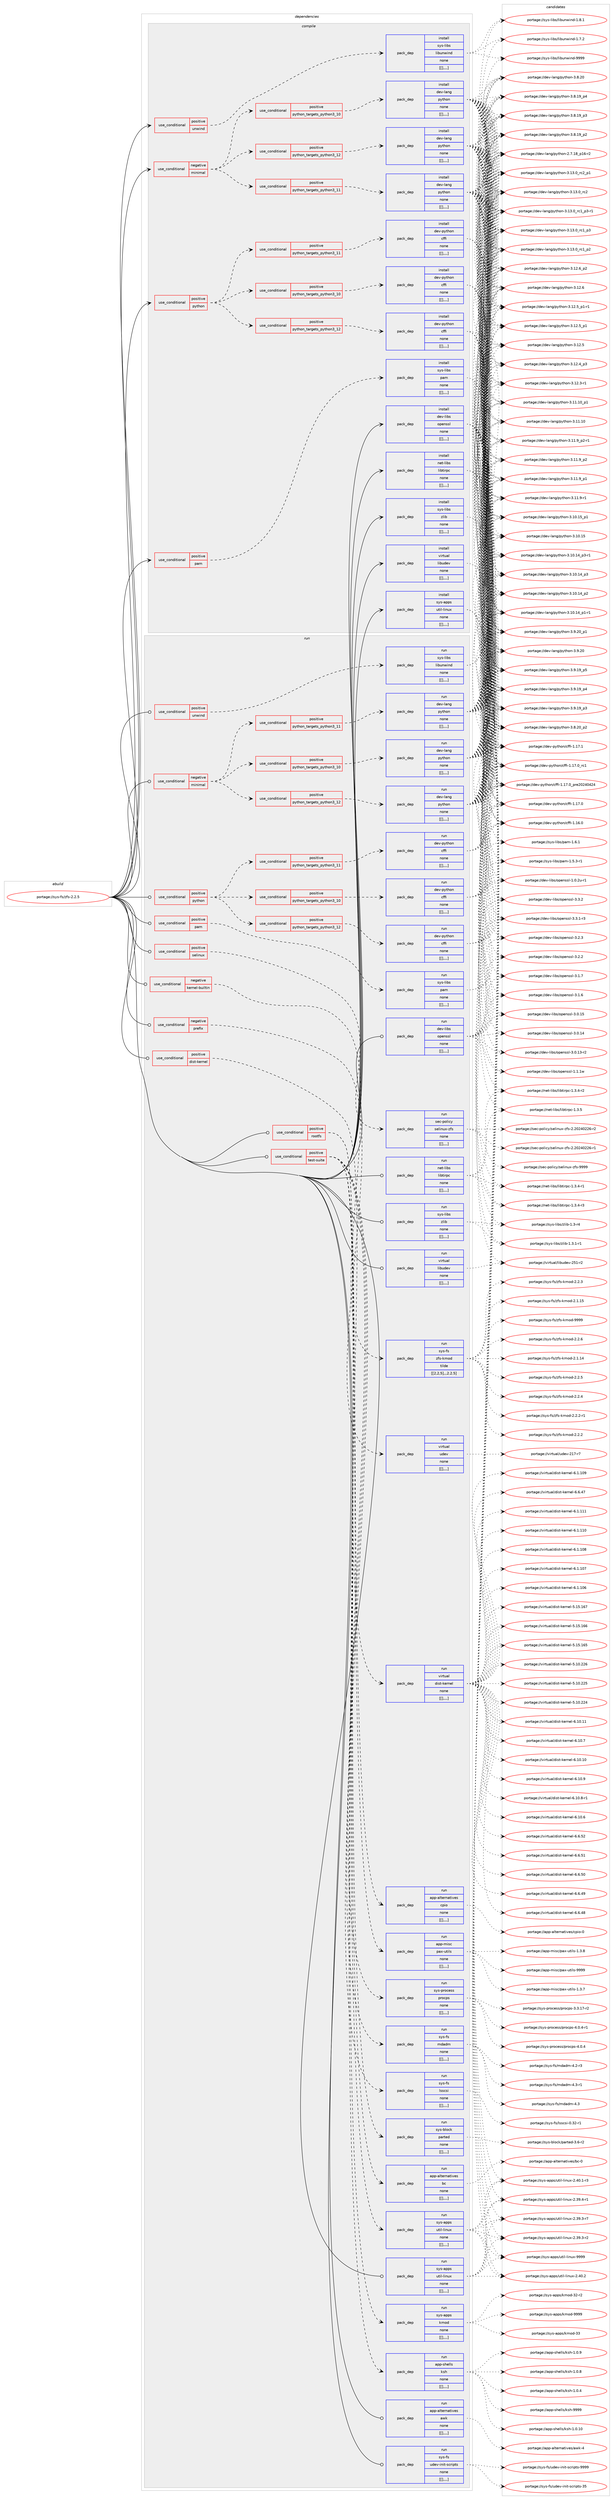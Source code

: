 digraph prolog {

# *************
# Graph options
# *************

newrank=true;
concentrate=true;
compound=true;
graph [rankdir=LR,fontname=Helvetica,fontsize=10,ranksep=1.5];#, ranksep=2.5, nodesep=0.2];
edge  [arrowhead=vee];
node  [fontname=Helvetica,fontsize=10];

# **********
# The ebuild
# **********

subgraph cluster_leftcol {
color=gray;
label=<<i>ebuild</i>>;
id [label="portage://sys-fs/zfs-2.2.5", color=red, width=4, href="../sys-fs/zfs-2.2.5.svg"];
}

# ****************
# The dependencies
# ****************

subgraph cluster_midcol {
color=gray;
label=<<i>dependencies</i>>;
subgraph cluster_compile {
fillcolor="#eeeeee";
style=filled;
label=<<i>compile</i>>;
subgraph cond121472 {
dependency450565 [label=<<TABLE BORDER="0" CELLBORDER="1" CELLSPACING="0" CELLPADDING="4"><TR><TD ROWSPAN="3" CELLPADDING="10">use_conditional</TD></TR><TR><TD>negative</TD></TR><TR><TD>minimal</TD></TR></TABLE>>, shape=none, color=red];
subgraph cond121473 {
dependency450566 [label=<<TABLE BORDER="0" CELLBORDER="1" CELLSPACING="0" CELLPADDING="4"><TR><TD ROWSPAN="3" CELLPADDING="10">use_conditional</TD></TR><TR><TD>positive</TD></TR><TR><TD>python_targets_python3_10</TD></TR></TABLE>>, shape=none, color=red];
subgraph pack326111 {
dependency450567 [label=<<TABLE BORDER="0" CELLBORDER="1" CELLSPACING="0" CELLPADDING="4" WIDTH="220"><TR><TD ROWSPAN="6" CELLPADDING="30">pack_dep</TD></TR><TR><TD WIDTH="110">install</TD></TR><TR><TD>dev-lang</TD></TR><TR><TD>python</TD></TR><TR><TD>none</TD></TR><TR><TD>[[],,,,]</TD></TR></TABLE>>, shape=none, color=blue];
}
dependency450566:e -> dependency450567:w [weight=20,style="dashed",arrowhead="vee"];
}
dependency450565:e -> dependency450566:w [weight=20,style="dashed",arrowhead="vee"];
subgraph cond121474 {
dependency450568 [label=<<TABLE BORDER="0" CELLBORDER="1" CELLSPACING="0" CELLPADDING="4"><TR><TD ROWSPAN="3" CELLPADDING="10">use_conditional</TD></TR><TR><TD>positive</TD></TR><TR><TD>python_targets_python3_11</TD></TR></TABLE>>, shape=none, color=red];
subgraph pack326112 {
dependency450569 [label=<<TABLE BORDER="0" CELLBORDER="1" CELLSPACING="0" CELLPADDING="4" WIDTH="220"><TR><TD ROWSPAN="6" CELLPADDING="30">pack_dep</TD></TR><TR><TD WIDTH="110">install</TD></TR><TR><TD>dev-lang</TD></TR><TR><TD>python</TD></TR><TR><TD>none</TD></TR><TR><TD>[[],,,,]</TD></TR></TABLE>>, shape=none, color=blue];
}
dependency450568:e -> dependency450569:w [weight=20,style="dashed",arrowhead="vee"];
}
dependency450565:e -> dependency450568:w [weight=20,style="dashed",arrowhead="vee"];
subgraph cond121475 {
dependency450570 [label=<<TABLE BORDER="0" CELLBORDER="1" CELLSPACING="0" CELLPADDING="4"><TR><TD ROWSPAN="3" CELLPADDING="10">use_conditional</TD></TR><TR><TD>positive</TD></TR><TR><TD>python_targets_python3_12</TD></TR></TABLE>>, shape=none, color=red];
subgraph pack326113 {
dependency450571 [label=<<TABLE BORDER="0" CELLBORDER="1" CELLSPACING="0" CELLPADDING="4" WIDTH="220"><TR><TD ROWSPAN="6" CELLPADDING="30">pack_dep</TD></TR><TR><TD WIDTH="110">install</TD></TR><TR><TD>dev-lang</TD></TR><TR><TD>python</TD></TR><TR><TD>none</TD></TR><TR><TD>[[],,,,]</TD></TR></TABLE>>, shape=none, color=blue];
}
dependency450570:e -> dependency450571:w [weight=20,style="dashed",arrowhead="vee"];
}
dependency450565:e -> dependency450570:w [weight=20,style="dashed",arrowhead="vee"];
}
id:e -> dependency450565:w [weight=20,style="solid",arrowhead="vee"];
subgraph cond121476 {
dependency450572 [label=<<TABLE BORDER="0" CELLBORDER="1" CELLSPACING="0" CELLPADDING="4"><TR><TD ROWSPAN="3" CELLPADDING="10">use_conditional</TD></TR><TR><TD>positive</TD></TR><TR><TD>pam</TD></TR></TABLE>>, shape=none, color=red];
subgraph pack326114 {
dependency450573 [label=<<TABLE BORDER="0" CELLBORDER="1" CELLSPACING="0" CELLPADDING="4" WIDTH="220"><TR><TD ROWSPAN="6" CELLPADDING="30">pack_dep</TD></TR><TR><TD WIDTH="110">install</TD></TR><TR><TD>sys-libs</TD></TR><TR><TD>pam</TD></TR><TR><TD>none</TD></TR><TR><TD>[[],,,,]</TD></TR></TABLE>>, shape=none, color=blue];
}
dependency450572:e -> dependency450573:w [weight=20,style="dashed",arrowhead="vee"];
}
id:e -> dependency450572:w [weight=20,style="solid",arrowhead="vee"];
subgraph cond121477 {
dependency450574 [label=<<TABLE BORDER="0" CELLBORDER="1" CELLSPACING="0" CELLPADDING="4"><TR><TD ROWSPAN="3" CELLPADDING="10">use_conditional</TD></TR><TR><TD>positive</TD></TR><TR><TD>python</TD></TR></TABLE>>, shape=none, color=red];
subgraph cond121478 {
dependency450575 [label=<<TABLE BORDER="0" CELLBORDER="1" CELLSPACING="0" CELLPADDING="4"><TR><TD ROWSPAN="3" CELLPADDING="10">use_conditional</TD></TR><TR><TD>positive</TD></TR><TR><TD>python_targets_python3_10</TD></TR></TABLE>>, shape=none, color=red];
subgraph pack326115 {
dependency450576 [label=<<TABLE BORDER="0" CELLBORDER="1" CELLSPACING="0" CELLPADDING="4" WIDTH="220"><TR><TD ROWSPAN="6" CELLPADDING="30">pack_dep</TD></TR><TR><TD WIDTH="110">install</TD></TR><TR><TD>dev-python</TD></TR><TR><TD>cffi</TD></TR><TR><TD>none</TD></TR><TR><TD>[[],,,,]</TD></TR></TABLE>>, shape=none, color=blue];
}
dependency450575:e -> dependency450576:w [weight=20,style="dashed",arrowhead="vee"];
}
dependency450574:e -> dependency450575:w [weight=20,style="dashed",arrowhead="vee"];
subgraph cond121479 {
dependency450577 [label=<<TABLE BORDER="0" CELLBORDER="1" CELLSPACING="0" CELLPADDING="4"><TR><TD ROWSPAN="3" CELLPADDING="10">use_conditional</TD></TR><TR><TD>positive</TD></TR><TR><TD>python_targets_python3_11</TD></TR></TABLE>>, shape=none, color=red];
subgraph pack326116 {
dependency450578 [label=<<TABLE BORDER="0" CELLBORDER="1" CELLSPACING="0" CELLPADDING="4" WIDTH="220"><TR><TD ROWSPAN="6" CELLPADDING="30">pack_dep</TD></TR><TR><TD WIDTH="110">install</TD></TR><TR><TD>dev-python</TD></TR><TR><TD>cffi</TD></TR><TR><TD>none</TD></TR><TR><TD>[[],,,,]</TD></TR></TABLE>>, shape=none, color=blue];
}
dependency450577:e -> dependency450578:w [weight=20,style="dashed",arrowhead="vee"];
}
dependency450574:e -> dependency450577:w [weight=20,style="dashed",arrowhead="vee"];
subgraph cond121480 {
dependency450579 [label=<<TABLE BORDER="0" CELLBORDER="1" CELLSPACING="0" CELLPADDING="4"><TR><TD ROWSPAN="3" CELLPADDING="10">use_conditional</TD></TR><TR><TD>positive</TD></TR><TR><TD>python_targets_python3_12</TD></TR></TABLE>>, shape=none, color=red];
subgraph pack326117 {
dependency450580 [label=<<TABLE BORDER="0" CELLBORDER="1" CELLSPACING="0" CELLPADDING="4" WIDTH="220"><TR><TD ROWSPAN="6" CELLPADDING="30">pack_dep</TD></TR><TR><TD WIDTH="110">install</TD></TR><TR><TD>dev-python</TD></TR><TR><TD>cffi</TD></TR><TR><TD>none</TD></TR><TR><TD>[[],,,,]</TD></TR></TABLE>>, shape=none, color=blue];
}
dependency450579:e -> dependency450580:w [weight=20,style="dashed",arrowhead="vee"];
}
dependency450574:e -> dependency450579:w [weight=20,style="dashed",arrowhead="vee"];
}
id:e -> dependency450574:w [weight=20,style="solid",arrowhead="vee"];
subgraph cond121481 {
dependency450581 [label=<<TABLE BORDER="0" CELLBORDER="1" CELLSPACING="0" CELLPADDING="4"><TR><TD ROWSPAN="3" CELLPADDING="10">use_conditional</TD></TR><TR><TD>positive</TD></TR><TR><TD>unwind</TD></TR></TABLE>>, shape=none, color=red];
subgraph pack326118 {
dependency450582 [label=<<TABLE BORDER="0" CELLBORDER="1" CELLSPACING="0" CELLPADDING="4" WIDTH="220"><TR><TD ROWSPAN="6" CELLPADDING="30">pack_dep</TD></TR><TR><TD WIDTH="110">install</TD></TR><TR><TD>sys-libs</TD></TR><TR><TD>libunwind</TD></TR><TR><TD>none</TD></TR><TR><TD>[[],,,,]</TD></TR></TABLE>>, shape=none, color=blue];
}
dependency450581:e -> dependency450582:w [weight=20,style="dashed",arrowhead="vee"];
}
id:e -> dependency450581:w [weight=20,style="solid",arrowhead="vee"];
subgraph pack326119 {
dependency450583 [label=<<TABLE BORDER="0" CELLBORDER="1" CELLSPACING="0" CELLPADDING="4" WIDTH="220"><TR><TD ROWSPAN="6" CELLPADDING="30">pack_dep</TD></TR><TR><TD WIDTH="110">install</TD></TR><TR><TD>dev-libs</TD></TR><TR><TD>openssl</TD></TR><TR><TD>none</TD></TR><TR><TD>[[],,,,]</TD></TR></TABLE>>, shape=none, color=blue];
}
id:e -> dependency450583:w [weight=20,style="solid",arrowhead="vee"];
subgraph pack326120 {
dependency450584 [label=<<TABLE BORDER="0" CELLBORDER="1" CELLSPACING="0" CELLPADDING="4" WIDTH="220"><TR><TD ROWSPAN="6" CELLPADDING="30">pack_dep</TD></TR><TR><TD WIDTH="110">install</TD></TR><TR><TD>net-libs</TD></TR><TR><TD>libtirpc</TD></TR><TR><TD>none</TD></TR><TR><TD>[[],,,,]</TD></TR></TABLE>>, shape=none, color=blue];
}
id:e -> dependency450584:w [weight=20,style="solid",arrowhead="vee"];
subgraph pack326121 {
dependency450585 [label=<<TABLE BORDER="0" CELLBORDER="1" CELLSPACING="0" CELLPADDING="4" WIDTH="220"><TR><TD ROWSPAN="6" CELLPADDING="30">pack_dep</TD></TR><TR><TD WIDTH="110">install</TD></TR><TR><TD>sys-apps</TD></TR><TR><TD>util-linux</TD></TR><TR><TD>none</TD></TR><TR><TD>[[],,,,]</TD></TR></TABLE>>, shape=none, color=blue];
}
id:e -> dependency450585:w [weight=20,style="solid",arrowhead="vee"];
subgraph pack326122 {
dependency450586 [label=<<TABLE BORDER="0" CELLBORDER="1" CELLSPACING="0" CELLPADDING="4" WIDTH="220"><TR><TD ROWSPAN="6" CELLPADDING="30">pack_dep</TD></TR><TR><TD WIDTH="110">install</TD></TR><TR><TD>sys-libs</TD></TR><TR><TD>zlib</TD></TR><TR><TD>none</TD></TR><TR><TD>[[],,,,]</TD></TR></TABLE>>, shape=none, color=blue];
}
id:e -> dependency450586:w [weight=20,style="solid",arrowhead="vee"];
subgraph pack326123 {
dependency450587 [label=<<TABLE BORDER="0" CELLBORDER="1" CELLSPACING="0" CELLPADDING="4" WIDTH="220"><TR><TD ROWSPAN="6" CELLPADDING="30">pack_dep</TD></TR><TR><TD WIDTH="110">install</TD></TR><TR><TD>virtual</TD></TR><TR><TD>libudev</TD></TR><TR><TD>none</TD></TR><TR><TD>[[],,,,]</TD></TR></TABLE>>, shape=none, color=blue];
}
id:e -> dependency450587:w [weight=20,style="solid",arrowhead="vee"];
}
subgraph cluster_compileandrun {
fillcolor="#eeeeee";
style=filled;
label=<<i>compile and run</i>>;
}
subgraph cluster_run {
fillcolor="#eeeeee";
style=filled;
label=<<i>run</i>>;
subgraph cond121482 {
dependency450588 [label=<<TABLE BORDER="0" CELLBORDER="1" CELLSPACING="0" CELLPADDING="4"><TR><TD ROWSPAN="3" CELLPADDING="10">use_conditional</TD></TR><TR><TD>negative</TD></TR><TR><TD>kernel-builtin</TD></TR></TABLE>>, shape=none, color=red];
subgraph pack326124 {
dependency450589 [label=<<TABLE BORDER="0" CELLBORDER="1" CELLSPACING="0" CELLPADDING="4" WIDTH="220"><TR><TD ROWSPAN="6" CELLPADDING="30">pack_dep</TD></TR><TR><TD WIDTH="110">run</TD></TR><TR><TD>sys-fs</TD></TR><TR><TD>zfs-kmod</TD></TR><TR><TD>tilde</TD></TR><TR><TD>[[2,2,5],,,2.2.5]</TD></TR></TABLE>>, shape=none, color=blue];
}
dependency450588:e -> dependency450589:w [weight=20,style="dashed",arrowhead="vee"];
}
id:e -> dependency450588:w [weight=20,style="solid",arrowhead="odot"];
subgraph cond121483 {
dependency450590 [label=<<TABLE BORDER="0" CELLBORDER="1" CELLSPACING="0" CELLPADDING="4"><TR><TD ROWSPAN="3" CELLPADDING="10">use_conditional</TD></TR><TR><TD>negative</TD></TR><TR><TD>minimal</TD></TR></TABLE>>, shape=none, color=red];
subgraph cond121484 {
dependency450591 [label=<<TABLE BORDER="0" CELLBORDER="1" CELLSPACING="0" CELLPADDING="4"><TR><TD ROWSPAN="3" CELLPADDING="10">use_conditional</TD></TR><TR><TD>positive</TD></TR><TR><TD>python_targets_python3_10</TD></TR></TABLE>>, shape=none, color=red];
subgraph pack326125 {
dependency450592 [label=<<TABLE BORDER="0" CELLBORDER="1" CELLSPACING="0" CELLPADDING="4" WIDTH="220"><TR><TD ROWSPAN="6" CELLPADDING="30">pack_dep</TD></TR><TR><TD WIDTH="110">run</TD></TR><TR><TD>dev-lang</TD></TR><TR><TD>python</TD></TR><TR><TD>none</TD></TR><TR><TD>[[],,,,]</TD></TR></TABLE>>, shape=none, color=blue];
}
dependency450591:e -> dependency450592:w [weight=20,style="dashed",arrowhead="vee"];
}
dependency450590:e -> dependency450591:w [weight=20,style="dashed",arrowhead="vee"];
subgraph cond121485 {
dependency450593 [label=<<TABLE BORDER="0" CELLBORDER="1" CELLSPACING="0" CELLPADDING="4"><TR><TD ROWSPAN="3" CELLPADDING="10">use_conditional</TD></TR><TR><TD>positive</TD></TR><TR><TD>python_targets_python3_11</TD></TR></TABLE>>, shape=none, color=red];
subgraph pack326126 {
dependency450594 [label=<<TABLE BORDER="0" CELLBORDER="1" CELLSPACING="0" CELLPADDING="4" WIDTH="220"><TR><TD ROWSPAN="6" CELLPADDING="30">pack_dep</TD></TR><TR><TD WIDTH="110">run</TD></TR><TR><TD>dev-lang</TD></TR><TR><TD>python</TD></TR><TR><TD>none</TD></TR><TR><TD>[[],,,,]</TD></TR></TABLE>>, shape=none, color=blue];
}
dependency450593:e -> dependency450594:w [weight=20,style="dashed",arrowhead="vee"];
}
dependency450590:e -> dependency450593:w [weight=20,style="dashed",arrowhead="vee"];
subgraph cond121486 {
dependency450595 [label=<<TABLE BORDER="0" CELLBORDER="1" CELLSPACING="0" CELLPADDING="4"><TR><TD ROWSPAN="3" CELLPADDING="10">use_conditional</TD></TR><TR><TD>positive</TD></TR><TR><TD>python_targets_python3_12</TD></TR></TABLE>>, shape=none, color=red];
subgraph pack326127 {
dependency450596 [label=<<TABLE BORDER="0" CELLBORDER="1" CELLSPACING="0" CELLPADDING="4" WIDTH="220"><TR><TD ROWSPAN="6" CELLPADDING="30">pack_dep</TD></TR><TR><TD WIDTH="110">run</TD></TR><TR><TD>dev-lang</TD></TR><TR><TD>python</TD></TR><TR><TD>none</TD></TR><TR><TD>[[],,,,]</TD></TR></TABLE>>, shape=none, color=blue];
}
dependency450595:e -> dependency450596:w [weight=20,style="dashed",arrowhead="vee"];
}
dependency450590:e -> dependency450595:w [weight=20,style="dashed",arrowhead="vee"];
}
id:e -> dependency450590:w [weight=20,style="solid",arrowhead="odot"];
subgraph cond121487 {
dependency450597 [label=<<TABLE BORDER="0" CELLBORDER="1" CELLSPACING="0" CELLPADDING="4"><TR><TD ROWSPAN="3" CELLPADDING="10">use_conditional</TD></TR><TR><TD>negative</TD></TR><TR><TD>prefix</TD></TR></TABLE>>, shape=none, color=red];
subgraph pack326128 {
dependency450598 [label=<<TABLE BORDER="0" CELLBORDER="1" CELLSPACING="0" CELLPADDING="4" WIDTH="220"><TR><TD ROWSPAN="6" CELLPADDING="30">pack_dep</TD></TR><TR><TD WIDTH="110">run</TD></TR><TR><TD>virtual</TD></TR><TR><TD>udev</TD></TR><TR><TD>none</TD></TR><TR><TD>[[],,,,]</TD></TR></TABLE>>, shape=none, color=blue];
}
dependency450597:e -> dependency450598:w [weight=20,style="dashed",arrowhead="vee"];
}
id:e -> dependency450597:w [weight=20,style="solid",arrowhead="odot"];
subgraph cond121488 {
dependency450599 [label=<<TABLE BORDER="0" CELLBORDER="1" CELLSPACING="0" CELLPADDING="4"><TR><TD ROWSPAN="3" CELLPADDING="10">use_conditional</TD></TR><TR><TD>positive</TD></TR><TR><TD>dist-kernel</TD></TR></TABLE>>, shape=none, color=red];
subgraph pack326129 {
dependency450600 [label=<<TABLE BORDER="0" CELLBORDER="1" CELLSPACING="0" CELLPADDING="4" WIDTH="220"><TR><TD ROWSPAN="6" CELLPADDING="30">pack_dep</TD></TR><TR><TD WIDTH="110">run</TD></TR><TR><TD>virtual</TD></TR><TR><TD>dist-kernel</TD></TR><TR><TD>none</TD></TR><TR><TD>[[],,,,]</TD></TR></TABLE>>, shape=none, color=blue];
}
dependency450599:e -> dependency450600:w [weight=20,style="dashed",arrowhead="vee"];
}
id:e -> dependency450599:w [weight=20,style="solid",arrowhead="odot"];
subgraph cond121489 {
dependency450601 [label=<<TABLE BORDER="0" CELLBORDER="1" CELLSPACING="0" CELLPADDING="4"><TR><TD ROWSPAN="3" CELLPADDING="10">use_conditional</TD></TR><TR><TD>positive</TD></TR><TR><TD>pam</TD></TR></TABLE>>, shape=none, color=red];
subgraph pack326130 {
dependency450602 [label=<<TABLE BORDER="0" CELLBORDER="1" CELLSPACING="0" CELLPADDING="4" WIDTH="220"><TR><TD ROWSPAN="6" CELLPADDING="30">pack_dep</TD></TR><TR><TD WIDTH="110">run</TD></TR><TR><TD>sys-libs</TD></TR><TR><TD>pam</TD></TR><TR><TD>none</TD></TR><TR><TD>[[],,,,]</TD></TR></TABLE>>, shape=none, color=blue];
}
dependency450601:e -> dependency450602:w [weight=20,style="dashed",arrowhead="vee"];
}
id:e -> dependency450601:w [weight=20,style="solid",arrowhead="odot"];
subgraph cond121490 {
dependency450603 [label=<<TABLE BORDER="0" CELLBORDER="1" CELLSPACING="0" CELLPADDING="4"><TR><TD ROWSPAN="3" CELLPADDING="10">use_conditional</TD></TR><TR><TD>positive</TD></TR><TR><TD>python</TD></TR></TABLE>>, shape=none, color=red];
subgraph cond121491 {
dependency450604 [label=<<TABLE BORDER="0" CELLBORDER="1" CELLSPACING="0" CELLPADDING="4"><TR><TD ROWSPAN="3" CELLPADDING="10">use_conditional</TD></TR><TR><TD>positive</TD></TR><TR><TD>python_targets_python3_10</TD></TR></TABLE>>, shape=none, color=red];
subgraph pack326131 {
dependency450605 [label=<<TABLE BORDER="0" CELLBORDER="1" CELLSPACING="0" CELLPADDING="4" WIDTH="220"><TR><TD ROWSPAN="6" CELLPADDING="30">pack_dep</TD></TR><TR><TD WIDTH="110">run</TD></TR><TR><TD>dev-python</TD></TR><TR><TD>cffi</TD></TR><TR><TD>none</TD></TR><TR><TD>[[],,,,]</TD></TR></TABLE>>, shape=none, color=blue];
}
dependency450604:e -> dependency450605:w [weight=20,style="dashed",arrowhead="vee"];
}
dependency450603:e -> dependency450604:w [weight=20,style="dashed",arrowhead="vee"];
subgraph cond121492 {
dependency450606 [label=<<TABLE BORDER="0" CELLBORDER="1" CELLSPACING="0" CELLPADDING="4"><TR><TD ROWSPAN="3" CELLPADDING="10">use_conditional</TD></TR><TR><TD>positive</TD></TR><TR><TD>python_targets_python3_11</TD></TR></TABLE>>, shape=none, color=red];
subgraph pack326132 {
dependency450607 [label=<<TABLE BORDER="0" CELLBORDER="1" CELLSPACING="0" CELLPADDING="4" WIDTH="220"><TR><TD ROWSPAN="6" CELLPADDING="30">pack_dep</TD></TR><TR><TD WIDTH="110">run</TD></TR><TR><TD>dev-python</TD></TR><TR><TD>cffi</TD></TR><TR><TD>none</TD></TR><TR><TD>[[],,,,]</TD></TR></TABLE>>, shape=none, color=blue];
}
dependency450606:e -> dependency450607:w [weight=20,style="dashed",arrowhead="vee"];
}
dependency450603:e -> dependency450606:w [weight=20,style="dashed",arrowhead="vee"];
subgraph cond121493 {
dependency450608 [label=<<TABLE BORDER="0" CELLBORDER="1" CELLSPACING="0" CELLPADDING="4"><TR><TD ROWSPAN="3" CELLPADDING="10">use_conditional</TD></TR><TR><TD>positive</TD></TR><TR><TD>python_targets_python3_12</TD></TR></TABLE>>, shape=none, color=red];
subgraph pack326133 {
dependency450609 [label=<<TABLE BORDER="0" CELLBORDER="1" CELLSPACING="0" CELLPADDING="4" WIDTH="220"><TR><TD ROWSPAN="6" CELLPADDING="30">pack_dep</TD></TR><TR><TD WIDTH="110">run</TD></TR><TR><TD>dev-python</TD></TR><TR><TD>cffi</TD></TR><TR><TD>none</TD></TR><TR><TD>[[],,,,]</TD></TR></TABLE>>, shape=none, color=blue];
}
dependency450608:e -> dependency450609:w [weight=20,style="dashed",arrowhead="vee"];
}
dependency450603:e -> dependency450608:w [weight=20,style="dashed",arrowhead="vee"];
}
id:e -> dependency450603:w [weight=20,style="solid",arrowhead="odot"];
subgraph cond121494 {
dependency450610 [label=<<TABLE BORDER="0" CELLBORDER="1" CELLSPACING="0" CELLPADDING="4"><TR><TD ROWSPAN="3" CELLPADDING="10">use_conditional</TD></TR><TR><TD>positive</TD></TR><TR><TD>rootfs</TD></TR></TABLE>>, shape=none, color=red];
subgraph pack326134 {
dependency450611 [label=<<TABLE BORDER="0" CELLBORDER="1" CELLSPACING="0" CELLPADDING="4" WIDTH="220"><TR><TD ROWSPAN="6" CELLPADDING="30">pack_dep</TD></TR><TR><TD WIDTH="110">run</TD></TR><TR><TD>app-alternatives</TD></TR><TR><TD>cpio</TD></TR><TR><TD>none</TD></TR><TR><TD>[[],,,,]</TD></TR></TABLE>>, shape=none, color=blue];
}
dependency450610:e -> dependency450611:w [weight=20,style="dashed",arrowhead="vee"];
subgraph pack326135 {
dependency450612 [label=<<TABLE BORDER="0" CELLBORDER="1" CELLSPACING="0" CELLPADDING="4" WIDTH="220"><TR><TD ROWSPAN="6" CELLPADDING="30">pack_dep</TD></TR><TR><TD WIDTH="110">run</TD></TR><TR><TD>app-misc</TD></TR><TR><TD>pax-utils</TD></TR><TR><TD>none</TD></TR><TR><TD>[[],,,,]</TD></TR></TABLE>>, shape=none, color=blue];
}
dependency450610:e -> dependency450612:w [weight=20,style="dashed",arrowhead="vee"];
}
id:e -> dependency450610:w [weight=20,style="solid",arrowhead="odot"];
subgraph cond121495 {
dependency450613 [label=<<TABLE BORDER="0" CELLBORDER="1" CELLSPACING="0" CELLPADDING="4"><TR><TD ROWSPAN="3" CELLPADDING="10">use_conditional</TD></TR><TR><TD>positive</TD></TR><TR><TD>selinux</TD></TR></TABLE>>, shape=none, color=red];
subgraph pack326136 {
dependency450614 [label=<<TABLE BORDER="0" CELLBORDER="1" CELLSPACING="0" CELLPADDING="4" WIDTH="220"><TR><TD ROWSPAN="6" CELLPADDING="30">pack_dep</TD></TR><TR><TD WIDTH="110">run</TD></TR><TR><TD>sec-policy</TD></TR><TR><TD>selinux-zfs</TD></TR><TR><TD>none</TD></TR><TR><TD>[[],,,,]</TD></TR></TABLE>>, shape=none, color=blue];
}
dependency450613:e -> dependency450614:w [weight=20,style="dashed",arrowhead="vee"];
}
id:e -> dependency450613:w [weight=20,style="solid",arrowhead="odot"];
subgraph cond121496 {
dependency450615 [label=<<TABLE BORDER="0" CELLBORDER="1" CELLSPACING="0" CELLPADDING="4"><TR><TD ROWSPAN="3" CELLPADDING="10">use_conditional</TD></TR><TR><TD>positive</TD></TR><TR><TD>test-suite</TD></TR></TABLE>>, shape=none, color=red];
subgraph pack326137 {
dependency450616 [label=<<TABLE BORDER="0" CELLBORDER="1" CELLSPACING="0" CELLPADDING="4" WIDTH="220"><TR><TD ROWSPAN="6" CELLPADDING="30">pack_dep</TD></TR><TR><TD WIDTH="110">run</TD></TR><TR><TD>app-shells</TD></TR><TR><TD>ksh</TD></TR><TR><TD>none</TD></TR><TR><TD>[[],,,,]</TD></TR></TABLE>>, shape=none, color=blue];
}
dependency450615:e -> dependency450616:w [weight=20,style="dashed",arrowhead="vee"];
subgraph pack326138 {
dependency450617 [label=<<TABLE BORDER="0" CELLBORDER="1" CELLSPACING="0" CELLPADDING="4" WIDTH="220"><TR><TD ROWSPAN="6" CELLPADDING="30">pack_dep</TD></TR><TR><TD WIDTH="110">run</TD></TR><TR><TD>sys-apps</TD></TR><TR><TD>kmod</TD></TR><TR><TD>none</TD></TR><TR><TD>[[],,,,]</TD></TR></TABLE>>, shape=none, color=blue];
}
dependency450615:e -> dependency450617:w [weight=20,style="dashed",arrowhead="vee"];
subgraph pack326139 {
dependency450618 [label=<<TABLE BORDER="0" CELLBORDER="1" CELLSPACING="0" CELLPADDING="4" WIDTH="220"><TR><TD ROWSPAN="6" CELLPADDING="30">pack_dep</TD></TR><TR><TD WIDTH="110">run</TD></TR><TR><TD>sys-apps</TD></TR><TR><TD>util-linux</TD></TR><TR><TD>none</TD></TR><TR><TD>[[],,,,]</TD></TR></TABLE>>, shape=none, color=blue];
}
dependency450615:e -> dependency450618:w [weight=20,style="dashed",arrowhead="vee"];
subgraph pack326140 {
dependency450619 [label=<<TABLE BORDER="0" CELLBORDER="1" CELLSPACING="0" CELLPADDING="4" WIDTH="220"><TR><TD ROWSPAN="6" CELLPADDING="30">pack_dep</TD></TR><TR><TD WIDTH="110">run</TD></TR><TR><TD>app-alternatives</TD></TR><TR><TD>bc</TD></TR><TR><TD>none</TD></TR><TR><TD>[[],,,,]</TD></TR></TABLE>>, shape=none, color=blue];
}
dependency450615:e -> dependency450619:w [weight=20,style="dashed",arrowhead="vee"];
subgraph pack326141 {
dependency450620 [label=<<TABLE BORDER="0" CELLBORDER="1" CELLSPACING="0" CELLPADDING="4" WIDTH="220"><TR><TD ROWSPAN="6" CELLPADDING="30">pack_dep</TD></TR><TR><TD WIDTH="110">run</TD></TR><TR><TD>sys-block</TD></TR><TR><TD>parted</TD></TR><TR><TD>none</TD></TR><TR><TD>[[],,,,]</TD></TR></TABLE>>, shape=none, color=blue];
}
dependency450615:e -> dependency450620:w [weight=20,style="dashed",arrowhead="vee"];
subgraph pack326142 {
dependency450621 [label=<<TABLE BORDER="0" CELLBORDER="1" CELLSPACING="0" CELLPADDING="4" WIDTH="220"><TR><TD ROWSPAN="6" CELLPADDING="30">pack_dep</TD></TR><TR><TD WIDTH="110">run</TD></TR><TR><TD>sys-fs</TD></TR><TR><TD>lsscsi</TD></TR><TR><TD>none</TD></TR><TR><TD>[[],,,,]</TD></TR></TABLE>>, shape=none, color=blue];
}
dependency450615:e -> dependency450621:w [weight=20,style="dashed",arrowhead="vee"];
subgraph pack326143 {
dependency450622 [label=<<TABLE BORDER="0" CELLBORDER="1" CELLSPACING="0" CELLPADDING="4" WIDTH="220"><TR><TD ROWSPAN="6" CELLPADDING="30">pack_dep</TD></TR><TR><TD WIDTH="110">run</TD></TR><TR><TD>sys-fs</TD></TR><TR><TD>mdadm</TD></TR><TR><TD>none</TD></TR><TR><TD>[[],,,,]</TD></TR></TABLE>>, shape=none, color=blue];
}
dependency450615:e -> dependency450622:w [weight=20,style="dashed",arrowhead="vee"];
subgraph pack326144 {
dependency450623 [label=<<TABLE BORDER="0" CELLBORDER="1" CELLSPACING="0" CELLPADDING="4" WIDTH="220"><TR><TD ROWSPAN="6" CELLPADDING="30">pack_dep</TD></TR><TR><TD WIDTH="110">run</TD></TR><TR><TD>sys-process</TD></TR><TR><TD>procps</TD></TR><TR><TD>none</TD></TR><TR><TD>[[],,,,]</TD></TR></TABLE>>, shape=none, color=blue];
}
dependency450615:e -> dependency450623:w [weight=20,style="dashed",arrowhead="vee"];
}
id:e -> dependency450615:w [weight=20,style="solid",arrowhead="odot"];
subgraph cond121497 {
dependency450624 [label=<<TABLE BORDER="0" CELLBORDER="1" CELLSPACING="0" CELLPADDING="4"><TR><TD ROWSPAN="3" CELLPADDING="10">use_conditional</TD></TR><TR><TD>positive</TD></TR><TR><TD>unwind</TD></TR></TABLE>>, shape=none, color=red];
subgraph pack326145 {
dependency450625 [label=<<TABLE BORDER="0" CELLBORDER="1" CELLSPACING="0" CELLPADDING="4" WIDTH="220"><TR><TD ROWSPAN="6" CELLPADDING="30">pack_dep</TD></TR><TR><TD WIDTH="110">run</TD></TR><TR><TD>sys-libs</TD></TR><TR><TD>libunwind</TD></TR><TR><TD>none</TD></TR><TR><TD>[[],,,,]</TD></TR></TABLE>>, shape=none, color=blue];
}
dependency450624:e -> dependency450625:w [weight=20,style="dashed",arrowhead="vee"];
}
id:e -> dependency450624:w [weight=20,style="solid",arrowhead="odot"];
subgraph pack326146 {
dependency450626 [label=<<TABLE BORDER="0" CELLBORDER="1" CELLSPACING="0" CELLPADDING="4" WIDTH="220"><TR><TD ROWSPAN="6" CELLPADDING="30">pack_dep</TD></TR><TR><TD WIDTH="110">run</TD></TR><TR><TD>app-alternatives</TD></TR><TR><TD>awk</TD></TR><TR><TD>none</TD></TR><TR><TD>[[],,,,]</TD></TR></TABLE>>, shape=none, color=blue];
}
id:e -> dependency450626:w [weight=20,style="solid",arrowhead="odot"];
subgraph pack326147 {
dependency450627 [label=<<TABLE BORDER="0" CELLBORDER="1" CELLSPACING="0" CELLPADDING="4" WIDTH="220"><TR><TD ROWSPAN="6" CELLPADDING="30">pack_dep</TD></TR><TR><TD WIDTH="110">run</TD></TR><TR><TD>dev-libs</TD></TR><TR><TD>openssl</TD></TR><TR><TD>none</TD></TR><TR><TD>[[],,,,]</TD></TR></TABLE>>, shape=none, color=blue];
}
id:e -> dependency450627:w [weight=20,style="solid",arrowhead="odot"];
subgraph pack326148 {
dependency450628 [label=<<TABLE BORDER="0" CELLBORDER="1" CELLSPACING="0" CELLPADDING="4" WIDTH="220"><TR><TD ROWSPAN="6" CELLPADDING="30">pack_dep</TD></TR><TR><TD WIDTH="110">run</TD></TR><TR><TD>net-libs</TD></TR><TR><TD>libtirpc</TD></TR><TR><TD>none</TD></TR><TR><TD>[[],,,,]</TD></TR></TABLE>>, shape=none, color=blue];
}
id:e -> dependency450628:w [weight=20,style="solid",arrowhead="odot"];
subgraph pack326149 {
dependency450629 [label=<<TABLE BORDER="0" CELLBORDER="1" CELLSPACING="0" CELLPADDING="4" WIDTH="220"><TR><TD ROWSPAN="6" CELLPADDING="30">pack_dep</TD></TR><TR><TD WIDTH="110">run</TD></TR><TR><TD>sys-apps</TD></TR><TR><TD>util-linux</TD></TR><TR><TD>none</TD></TR><TR><TD>[[],,,,]</TD></TR></TABLE>>, shape=none, color=blue];
}
id:e -> dependency450629:w [weight=20,style="solid",arrowhead="odot"];
subgraph pack326150 {
dependency450630 [label=<<TABLE BORDER="0" CELLBORDER="1" CELLSPACING="0" CELLPADDING="4" WIDTH="220"><TR><TD ROWSPAN="6" CELLPADDING="30">pack_dep</TD></TR><TR><TD WIDTH="110">run</TD></TR><TR><TD>sys-fs</TD></TR><TR><TD>udev-init-scripts</TD></TR><TR><TD>none</TD></TR><TR><TD>[[],,,,]</TD></TR></TABLE>>, shape=none, color=blue];
}
id:e -> dependency450630:w [weight=20,style="solid",arrowhead="odot"];
subgraph pack326151 {
dependency450631 [label=<<TABLE BORDER="0" CELLBORDER="1" CELLSPACING="0" CELLPADDING="4" WIDTH="220"><TR><TD ROWSPAN="6" CELLPADDING="30">pack_dep</TD></TR><TR><TD WIDTH="110">run</TD></TR><TR><TD>sys-libs</TD></TR><TR><TD>zlib</TD></TR><TR><TD>none</TD></TR><TR><TD>[[],,,,]</TD></TR></TABLE>>, shape=none, color=blue];
}
id:e -> dependency450631:w [weight=20,style="solid",arrowhead="odot"];
subgraph pack326152 {
dependency450632 [label=<<TABLE BORDER="0" CELLBORDER="1" CELLSPACING="0" CELLPADDING="4" WIDTH="220"><TR><TD ROWSPAN="6" CELLPADDING="30">pack_dep</TD></TR><TR><TD WIDTH="110">run</TD></TR><TR><TD>virtual</TD></TR><TR><TD>libudev</TD></TR><TR><TD>none</TD></TR><TR><TD>[[],,,,]</TD></TR></TABLE>>, shape=none, color=blue];
}
id:e -> dependency450632:w [weight=20,style="solid",arrowhead="odot"];
}
}

# **************
# The candidates
# **************

subgraph cluster_choices {
rank=same;
color=gray;
label=<<i>candidates</i>>;

subgraph choice326111 {
color=black;
nodesep=1;
choice100101118451089711010347112121116104111110455146495146489511499509511249 [label="portage://dev-lang/python-3.13.0_rc2_p1", color=red, width=4,href="../dev-lang/python-3.13.0_rc2_p1.svg"];
choice10010111845108971101034711212111610411111045514649514648951149950 [label="portage://dev-lang/python-3.13.0_rc2", color=red, width=4,href="../dev-lang/python-3.13.0_rc2.svg"];
choice1001011184510897110103471121211161041111104551464951464895114994995112514511449 [label="portage://dev-lang/python-3.13.0_rc1_p3-r1", color=red, width=4,href="../dev-lang/python-3.13.0_rc1_p3-r1.svg"];
choice100101118451089711010347112121116104111110455146495146489511499499511251 [label="portage://dev-lang/python-3.13.0_rc1_p3", color=red, width=4,href="../dev-lang/python-3.13.0_rc1_p3.svg"];
choice100101118451089711010347112121116104111110455146495146489511499499511250 [label="portage://dev-lang/python-3.13.0_rc1_p2", color=red, width=4,href="../dev-lang/python-3.13.0_rc1_p2.svg"];
choice100101118451089711010347112121116104111110455146495046549511250 [label="portage://dev-lang/python-3.12.6_p2", color=red, width=4,href="../dev-lang/python-3.12.6_p2.svg"];
choice10010111845108971101034711212111610411111045514649504654 [label="portage://dev-lang/python-3.12.6", color=red, width=4,href="../dev-lang/python-3.12.6.svg"];
choice1001011184510897110103471121211161041111104551464950465395112494511449 [label="portage://dev-lang/python-3.12.5_p1-r1", color=red, width=4,href="../dev-lang/python-3.12.5_p1-r1.svg"];
choice100101118451089711010347112121116104111110455146495046539511249 [label="portage://dev-lang/python-3.12.5_p1", color=red, width=4,href="../dev-lang/python-3.12.5_p1.svg"];
choice10010111845108971101034711212111610411111045514649504653 [label="portage://dev-lang/python-3.12.5", color=red, width=4,href="../dev-lang/python-3.12.5.svg"];
choice100101118451089711010347112121116104111110455146495046529511251 [label="portage://dev-lang/python-3.12.4_p3", color=red, width=4,href="../dev-lang/python-3.12.4_p3.svg"];
choice100101118451089711010347112121116104111110455146495046514511449 [label="portage://dev-lang/python-3.12.3-r1", color=red, width=4,href="../dev-lang/python-3.12.3-r1.svg"];
choice10010111845108971101034711212111610411111045514649494649489511249 [label="portage://dev-lang/python-3.11.10_p1", color=red, width=4,href="../dev-lang/python-3.11.10_p1.svg"];
choice1001011184510897110103471121211161041111104551464949464948 [label="portage://dev-lang/python-3.11.10", color=red, width=4,href="../dev-lang/python-3.11.10.svg"];
choice1001011184510897110103471121211161041111104551464949465795112504511449 [label="portage://dev-lang/python-3.11.9_p2-r1", color=red, width=4,href="../dev-lang/python-3.11.9_p2-r1.svg"];
choice100101118451089711010347112121116104111110455146494946579511250 [label="portage://dev-lang/python-3.11.9_p2", color=red, width=4,href="../dev-lang/python-3.11.9_p2.svg"];
choice100101118451089711010347112121116104111110455146494946579511249 [label="portage://dev-lang/python-3.11.9_p1", color=red, width=4,href="../dev-lang/python-3.11.9_p1.svg"];
choice100101118451089711010347112121116104111110455146494946574511449 [label="portage://dev-lang/python-3.11.9-r1", color=red, width=4,href="../dev-lang/python-3.11.9-r1.svg"];
choice10010111845108971101034711212111610411111045514649484649539511249 [label="portage://dev-lang/python-3.10.15_p1", color=red, width=4,href="../dev-lang/python-3.10.15_p1.svg"];
choice1001011184510897110103471121211161041111104551464948464953 [label="portage://dev-lang/python-3.10.15", color=red, width=4,href="../dev-lang/python-3.10.15.svg"];
choice100101118451089711010347112121116104111110455146494846495295112514511449 [label="portage://dev-lang/python-3.10.14_p3-r1", color=red, width=4,href="../dev-lang/python-3.10.14_p3-r1.svg"];
choice10010111845108971101034711212111610411111045514649484649529511251 [label="portage://dev-lang/python-3.10.14_p3", color=red, width=4,href="../dev-lang/python-3.10.14_p3.svg"];
choice10010111845108971101034711212111610411111045514649484649529511250 [label="portage://dev-lang/python-3.10.14_p2", color=red, width=4,href="../dev-lang/python-3.10.14_p2.svg"];
choice100101118451089711010347112121116104111110455146494846495295112494511449 [label="portage://dev-lang/python-3.10.14_p1-r1", color=red, width=4,href="../dev-lang/python-3.10.14_p1-r1.svg"];
choice100101118451089711010347112121116104111110455146574650489511249 [label="portage://dev-lang/python-3.9.20_p1", color=red, width=4,href="../dev-lang/python-3.9.20_p1.svg"];
choice10010111845108971101034711212111610411111045514657465048 [label="portage://dev-lang/python-3.9.20", color=red, width=4,href="../dev-lang/python-3.9.20.svg"];
choice100101118451089711010347112121116104111110455146574649579511253 [label="portage://dev-lang/python-3.9.19_p5", color=red, width=4,href="../dev-lang/python-3.9.19_p5.svg"];
choice100101118451089711010347112121116104111110455146574649579511252 [label="portage://dev-lang/python-3.9.19_p4", color=red, width=4,href="../dev-lang/python-3.9.19_p4.svg"];
choice100101118451089711010347112121116104111110455146574649579511251 [label="portage://dev-lang/python-3.9.19_p3", color=red, width=4,href="../dev-lang/python-3.9.19_p3.svg"];
choice100101118451089711010347112121116104111110455146564650489511250 [label="portage://dev-lang/python-3.8.20_p2", color=red, width=4,href="../dev-lang/python-3.8.20_p2.svg"];
choice10010111845108971101034711212111610411111045514656465048 [label="portage://dev-lang/python-3.8.20", color=red, width=4,href="../dev-lang/python-3.8.20.svg"];
choice100101118451089711010347112121116104111110455146564649579511252 [label="portage://dev-lang/python-3.8.19_p4", color=red, width=4,href="../dev-lang/python-3.8.19_p4.svg"];
choice100101118451089711010347112121116104111110455146564649579511251 [label="portage://dev-lang/python-3.8.19_p3", color=red, width=4,href="../dev-lang/python-3.8.19_p3.svg"];
choice100101118451089711010347112121116104111110455146564649579511250 [label="portage://dev-lang/python-3.8.19_p2", color=red, width=4,href="../dev-lang/python-3.8.19_p2.svg"];
choice100101118451089711010347112121116104111110455046554649569511249544511450 [label="portage://dev-lang/python-2.7.18_p16-r2", color=red, width=4,href="../dev-lang/python-2.7.18_p16-r2.svg"];
dependency450567:e -> choice100101118451089711010347112121116104111110455146495146489511499509511249:w [style=dotted,weight="100"];
dependency450567:e -> choice10010111845108971101034711212111610411111045514649514648951149950:w [style=dotted,weight="100"];
dependency450567:e -> choice1001011184510897110103471121211161041111104551464951464895114994995112514511449:w [style=dotted,weight="100"];
dependency450567:e -> choice100101118451089711010347112121116104111110455146495146489511499499511251:w [style=dotted,weight="100"];
dependency450567:e -> choice100101118451089711010347112121116104111110455146495146489511499499511250:w [style=dotted,weight="100"];
dependency450567:e -> choice100101118451089711010347112121116104111110455146495046549511250:w [style=dotted,weight="100"];
dependency450567:e -> choice10010111845108971101034711212111610411111045514649504654:w [style=dotted,weight="100"];
dependency450567:e -> choice1001011184510897110103471121211161041111104551464950465395112494511449:w [style=dotted,weight="100"];
dependency450567:e -> choice100101118451089711010347112121116104111110455146495046539511249:w [style=dotted,weight="100"];
dependency450567:e -> choice10010111845108971101034711212111610411111045514649504653:w [style=dotted,weight="100"];
dependency450567:e -> choice100101118451089711010347112121116104111110455146495046529511251:w [style=dotted,weight="100"];
dependency450567:e -> choice100101118451089711010347112121116104111110455146495046514511449:w [style=dotted,weight="100"];
dependency450567:e -> choice10010111845108971101034711212111610411111045514649494649489511249:w [style=dotted,weight="100"];
dependency450567:e -> choice1001011184510897110103471121211161041111104551464949464948:w [style=dotted,weight="100"];
dependency450567:e -> choice1001011184510897110103471121211161041111104551464949465795112504511449:w [style=dotted,weight="100"];
dependency450567:e -> choice100101118451089711010347112121116104111110455146494946579511250:w [style=dotted,weight="100"];
dependency450567:e -> choice100101118451089711010347112121116104111110455146494946579511249:w [style=dotted,weight="100"];
dependency450567:e -> choice100101118451089711010347112121116104111110455146494946574511449:w [style=dotted,weight="100"];
dependency450567:e -> choice10010111845108971101034711212111610411111045514649484649539511249:w [style=dotted,weight="100"];
dependency450567:e -> choice1001011184510897110103471121211161041111104551464948464953:w [style=dotted,weight="100"];
dependency450567:e -> choice100101118451089711010347112121116104111110455146494846495295112514511449:w [style=dotted,weight="100"];
dependency450567:e -> choice10010111845108971101034711212111610411111045514649484649529511251:w [style=dotted,weight="100"];
dependency450567:e -> choice10010111845108971101034711212111610411111045514649484649529511250:w [style=dotted,weight="100"];
dependency450567:e -> choice100101118451089711010347112121116104111110455146494846495295112494511449:w [style=dotted,weight="100"];
dependency450567:e -> choice100101118451089711010347112121116104111110455146574650489511249:w [style=dotted,weight="100"];
dependency450567:e -> choice10010111845108971101034711212111610411111045514657465048:w [style=dotted,weight="100"];
dependency450567:e -> choice100101118451089711010347112121116104111110455146574649579511253:w [style=dotted,weight="100"];
dependency450567:e -> choice100101118451089711010347112121116104111110455146574649579511252:w [style=dotted,weight="100"];
dependency450567:e -> choice100101118451089711010347112121116104111110455146574649579511251:w [style=dotted,weight="100"];
dependency450567:e -> choice100101118451089711010347112121116104111110455146564650489511250:w [style=dotted,weight="100"];
dependency450567:e -> choice10010111845108971101034711212111610411111045514656465048:w [style=dotted,weight="100"];
dependency450567:e -> choice100101118451089711010347112121116104111110455146564649579511252:w [style=dotted,weight="100"];
dependency450567:e -> choice100101118451089711010347112121116104111110455146564649579511251:w [style=dotted,weight="100"];
dependency450567:e -> choice100101118451089711010347112121116104111110455146564649579511250:w [style=dotted,weight="100"];
dependency450567:e -> choice100101118451089711010347112121116104111110455046554649569511249544511450:w [style=dotted,weight="100"];
}
subgraph choice326112 {
color=black;
nodesep=1;
choice100101118451089711010347112121116104111110455146495146489511499509511249 [label="portage://dev-lang/python-3.13.0_rc2_p1", color=red, width=4,href="../dev-lang/python-3.13.0_rc2_p1.svg"];
choice10010111845108971101034711212111610411111045514649514648951149950 [label="portage://dev-lang/python-3.13.0_rc2", color=red, width=4,href="../dev-lang/python-3.13.0_rc2.svg"];
choice1001011184510897110103471121211161041111104551464951464895114994995112514511449 [label="portage://dev-lang/python-3.13.0_rc1_p3-r1", color=red, width=4,href="../dev-lang/python-3.13.0_rc1_p3-r1.svg"];
choice100101118451089711010347112121116104111110455146495146489511499499511251 [label="portage://dev-lang/python-3.13.0_rc1_p3", color=red, width=4,href="../dev-lang/python-3.13.0_rc1_p3.svg"];
choice100101118451089711010347112121116104111110455146495146489511499499511250 [label="portage://dev-lang/python-3.13.0_rc1_p2", color=red, width=4,href="../dev-lang/python-3.13.0_rc1_p2.svg"];
choice100101118451089711010347112121116104111110455146495046549511250 [label="portage://dev-lang/python-3.12.6_p2", color=red, width=4,href="../dev-lang/python-3.12.6_p2.svg"];
choice10010111845108971101034711212111610411111045514649504654 [label="portage://dev-lang/python-3.12.6", color=red, width=4,href="../dev-lang/python-3.12.6.svg"];
choice1001011184510897110103471121211161041111104551464950465395112494511449 [label="portage://dev-lang/python-3.12.5_p1-r1", color=red, width=4,href="../dev-lang/python-3.12.5_p1-r1.svg"];
choice100101118451089711010347112121116104111110455146495046539511249 [label="portage://dev-lang/python-3.12.5_p1", color=red, width=4,href="../dev-lang/python-3.12.5_p1.svg"];
choice10010111845108971101034711212111610411111045514649504653 [label="portage://dev-lang/python-3.12.5", color=red, width=4,href="../dev-lang/python-3.12.5.svg"];
choice100101118451089711010347112121116104111110455146495046529511251 [label="portage://dev-lang/python-3.12.4_p3", color=red, width=4,href="../dev-lang/python-3.12.4_p3.svg"];
choice100101118451089711010347112121116104111110455146495046514511449 [label="portage://dev-lang/python-3.12.3-r1", color=red, width=4,href="../dev-lang/python-3.12.3-r1.svg"];
choice10010111845108971101034711212111610411111045514649494649489511249 [label="portage://dev-lang/python-3.11.10_p1", color=red, width=4,href="../dev-lang/python-3.11.10_p1.svg"];
choice1001011184510897110103471121211161041111104551464949464948 [label="portage://dev-lang/python-3.11.10", color=red, width=4,href="../dev-lang/python-3.11.10.svg"];
choice1001011184510897110103471121211161041111104551464949465795112504511449 [label="portage://dev-lang/python-3.11.9_p2-r1", color=red, width=4,href="../dev-lang/python-3.11.9_p2-r1.svg"];
choice100101118451089711010347112121116104111110455146494946579511250 [label="portage://dev-lang/python-3.11.9_p2", color=red, width=4,href="../dev-lang/python-3.11.9_p2.svg"];
choice100101118451089711010347112121116104111110455146494946579511249 [label="portage://dev-lang/python-3.11.9_p1", color=red, width=4,href="../dev-lang/python-3.11.9_p1.svg"];
choice100101118451089711010347112121116104111110455146494946574511449 [label="portage://dev-lang/python-3.11.9-r1", color=red, width=4,href="../dev-lang/python-3.11.9-r1.svg"];
choice10010111845108971101034711212111610411111045514649484649539511249 [label="portage://dev-lang/python-3.10.15_p1", color=red, width=4,href="../dev-lang/python-3.10.15_p1.svg"];
choice1001011184510897110103471121211161041111104551464948464953 [label="portage://dev-lang/python-3.10.15", color=red, width=4,href="../dev-lang/python-3.10.15.svg"];
choice100101118451089711010347112121116104111110455146494846495295112514511449 [label="portage://dev-lang/python-3.10.14_p3-r1", color=red, width=4,href="../dev-lang/python-3.10.14_p3-r1.svg"];
choice10010111845108971101034711212111610411111045514649484649529511251 [label="portage://dev-lang/python-3.10.14_p3", color=red, width=4,href="../dev-lang/python-3.10.14_p3.svg"];
choice10010111845108971101034711212111610411111045514649484649529511250 [label="portage://dev-lang/python-3.10.14_p2", color=red, width=4,href="../dev-lang/python-3.10.14_p2.svg"];
choice100101118451089711010347112121116104111110455146494846495295112494511449 [label="portage://dev-lang/python-3.10.14_p1-r1", color=red, width=4,href="../dev-lang/python-3.10.14_p1-r1.svg"];
choice100101118451089711010347112121116104111110455146574650489511249 [label="portage://dev-lang/python-3.9.20_p1", color=red, width=4,href="../dev-lang/python-3.9.20_p1.svg"];
choice10010111845108971101034711212111610411111045514657465048 [label="portage://dev-lang/python-3.9.20", color=red, width=4,href="../dev-lang/python-3.9.20.svg"];
choice100101118451089711010347112121116104111110455146574649579511253 [label="portage://dev-lang/python-3.9.19_p5", color=red, width=4,href="../dev-lang/python-3.9.19_p5.svg"];
choice100101118451089711010347112121116104111110455146574649579511252 [label="portage://dev-lang/python-3.9.19_p4", color=red, width=4,href="../dev-lang/python-3.9.19_p4.svg"];
choice100101118451089711010347112121116104111110455146574649579511251 [label="portage://dev-lang/python-3.9.19_p3", color=red, width=4,href="../dev-lang/python-3.9.19_p3.svg"];
choice100101118451089711010347112121116104111110455146564650489511250 [label="portage://dev-lang/python-3.8.20_p2", color=red, width=4,href="../dev-lang/python-3.8.20_p2.svg"];
choice10010111845108971101034711212111610411111045514656465048 [label="portage://dev-lang/python-3.8.20", color=red, width=4,href="../dev-lang/python-3.8.20.svg"];
choice100101118451089711010347112121116104111110455146564649579511252 [label="portage://dev-lang/python-3.8.19_p4", color=red, width=4,href="../dev-lang/python-3.8.19_p4.svg"];
choice100101118451089711010347112121116104111110455146564649579511251 [label="portage://dev-lang/python-3.8.19_p3", color=red, width=4,href="../dev-lang/python-3.8.19_p3.svg"];
choice100101118451089711010347112121116104111110455146564649579511250 [label="portage://dev-lang/python-3.8.19_p2", color=red, width=4,href="../dev-lang/python-3.8.19_p2.svg"];
choice100101118451089711010347112121116104111110455046554649569511249544511450 [label="portage://dev-lang/python-2.7.18_p16-r2", color=red, width=4,href="../dev-lang/python-2.7.18_p16-r2.svg"];
dependency450569:e -> choice100101118451089711010347112121116104111110455146495146489511499509511249:w [style=dotted,weight="100"];
dependency450569:e -> choice10010111845108971101034711212111610411111045514649514648951149950:w [style=dotted,weight="100"];
dependency450569:e -> choice1001011184510897110103471121211161041111104551464951464895114994995112514511449:w [style=dotted,weight="100"];
dependency450569:e -> choice100101118451089711010347112121116104111110455146495146489511499499511251:w [style=dotted,weight="100"];
dependency450569:e -> choice100101118451089711010347112121116104111110455146495146489511499499511250:w [style=dotted,weight="100"];
dependency450569:e -> choice100101118451089711010347112121116104111110455146495046549511250:w [style=dotted,weight="100"];
dependency450569:e -> choice10010111845108971101034711212111610411111045514649504654:w [style=dotted,weight="100"];
dependency450569:e -> choice1001011184510897110103471121211161041111104551464950465395112494511449:w [style=dotted,weight="100"];
dependency450569:e -> choice100101118451089711010347112121116104111110455146495046539511249:w [style=dotted,weight="100"];
dependency450569:e -> choice10010111845108971101034711212111610411111045514649504653:w [style=dotted,weight="100"];
dependency450569:e -> choice100101118451089711010347112121116104111110455146495046529511251:w [style=dotted,weight="100"];
dependency450569:e -> choice100101118451089711010347112121116104111110455146495046514511449:w [style=dotted,weight="100"];
dependency450569:e -> choice10010111845108971101034711212111610411111045514649494649489511249:w [style=dotted,weight="100"];
dependency450569:e -> choice1001011184510897110103471121211161041111104551464949464948:w [style=dotted,weight="100"];
dependency450569:e -> choice1001011184510897110103471121211161041111104551464949465795112504511449:w [style=dotted,weight="100"];
dependency450569:e -> choice100101118451089711010347112121116104111110455146494946579511250:w [style=dotted,weight="100"];
dependency450569:e -> choice100101118451089711010347112121116104111110455146494946579511249:w [style=dotted,weight="100"];
dependency450569:e -> choice100101118451089711010347112121116104111110455146494946574511449:w [style=dotted,weight="100"];
dependency450569:e -> choice10010111845108971101034711212111610411111045514649484649539511249:w [style=dotted,weight="100"];
dependency450569:e -> choice1001011184510897110103471121211161041111104551464948464953:w [style=dotted,weight="100"];
dependency450569:e -> choice100101118451089711010347112121116104111110455146494846495295112514511449:w [style=dotted,weight="100"];
dependency450569:e -> choice10010111845108971101034711212111610411111045514649484649529511251:w [style=dotted,weight="100"];
dependency450569:e -> choice10010111845108971101034711212111610411111045514649484649529511250:w [style=dotted,weight="100"];
dependency450569:e -> choice100101118451089711010347112121116104111110455146494846495295112494511449:w [style=dotted,weight="100"];
dependency450569:e -> choice100101118451089711010347112121116104111110455146574650489511249:w [style=dotted,weight="100"];
dependency450569:e -> choice10010111845108971101034711212111610411111045514657465048:w [style=dotted,weight="100"];
dependency450569:e -> choice100101118451089711010347112121116104111110455146574649579511253:w [style=dotted,weight="100"];
dependency450569:e -> choice100101118451089711010347112121116104111110455146574649579511252:w [style=dotted,weight="100"];
dependency450569:e -> choice100101118451089711010347112121116104111110455146574649579511251:w [style=dotted,weight="100"];
dependency450569:e -> choice100101118451089711010347112121116104111110455146564650489511250:w [style=dotted,weight="100"];
dependency450569:e -> choice10010111845108971101034711212111610411111045514656465048:w [style=dotted,weight="100"];
dependency450569:e -> choice100101118451089711010347112121116104111110455146564649579511252:w [style=dotted,weight="100"];
dependency450569:e -> choice100101118451089711010347112121116104111110455146564649579511251:w [style=dotted,weight="100"];
dependency450569:e -> choice100101118451089711010347112121116104111110455146564649579511250:w [style=dotted,weight="100"];
dependency450569:e -> choice100101118451089711010347112121116104111110455046554649569511249544511450:w [style=dotted,weight="100"];
}
subgraph choice326113 {
color=black;
nodesep=1;
choice100101118451089711010347112121116104111110455146495146489511499509511249 [label="portage://dev-lang/python-3.13.0_rc2_p1", color=red, width=4,href="../dev-lang/python-3.13.0_rc2_p1.svg"];
choice10010111845108971101034711212111610411111045514649514648951149950 [label="portage://dev-lang/python-3.13.0_rc2", color=red, width=4,href="../dev-lang/python-3.13.0_rc2.svg"];
choice1001011184510897110103471121211161041111104551464951464895114994995112514511449 [label="portage://dev-lang/python-3.13.0_rc1_p3-r1", color=red, width=4,href="../dev-lang/python-3.13.0_rc1_p3-r1.svg"];
choice100101118451089711010347112121116104111110455146495146489511499499511251 [label="portage://dev-lang/python-3.13.0_rc1_p3", color=red, width=4,href="../dev-lang/python-3.13.0_rc1_p3.svg"];
choice100101118451089711010347112121116104111110455146495146489511499499511250 [label="portage://dev-lang/python-3.13.0_rc1_p2", color=red, width=4,href="../dev-lang/python-3.13.0_rc1_p2.svg"];
choice100101118451089711010347112121116104111110455146495046549511250 [label="portage://dev-lang/python-3.12.6_p2", color=red, width=4,href="../dev-lang/python-3.12.6_p2.svg"];
choice10010111845108971101034711212111610411111045514649504654 [label="portage://dev-lang/python-3.12.6", color=red, width=4,href="../dev-lang/python-3.12.6.svg"];
choice1001011184510897110103471121211161041111104551464950465395112494511449 [label="portage://dev-lang/python-3.12.5_p1-r1", color=red, width=4,href="../dev-lang/python-3.12.5_p1-r1.svg"];
choice100101118451089711010347112121116104111110455146495046539511249 [label="portage://dev-lang/python-3.12.5_p1", color=red, width=4,href="../dev-lang/python-3.12.5_p1.svg"];
choice10010111845108971101034711212111610411111045514649504653 [label="portage://dev-lang/python-3.12.5", color=red, width=4,href="../dev-lang/python-3.12.5.svg"];
choice100101118451089711010347112121116104111110455146495046529511251 [label="portage://dev-lang/python-3.12.4_p3", color=red, width=4,href="../dev-lang/python-3.12.4_p3.svg"];
choice100101118451089711010347112121116104111110455146495046514511449 [label="portage://dev-lang/python-3.12.3-r1", color=red, width=4,href="../dev-lang/python-3.12.3-r1.svg"];
choice10010111845108971101034711212111610411111045514649494649489511249 [label="portage://dev-lang/python-3.11.10_p1", color=red, width=4,href="../dev-lang/python-3.11.10_p1.svg"];
choice1001011184510897110103471121211161041111104551464949464948 [label="portage://dev-lang/python-3.11.10", color=red, width=4,href="../dev-lang/python-3.11.10.svg"];
choice1001011184510897110103471121211161041111104551464949465795112504511449 [label="portage://dev-lang/python-3.11.9_p2-r1", color=red, width=4,href="../dev-lang/python-3.11.9_p2-r1.svg"];
choice100101118451089711010347112121116104111110455146494946579511250 [label="portage://dev-lang/python-3.11.9_p2", color=red, width=4,href="../dev-lang/python-3.11.9_p2.svg"];
choice100101118451089711010347112121116104111110455146494946579511249 [label="portage://dev-lang/python-3.11.9_p1", color=red, width=4,href="../dev-lang/python-3.11.9_p1.svg"];
choice100101118451089711010347112121116104111110455146494946574511449 [label="portage://dev-lang/python-3.11.9-r1", color=red, width=4,href="../dev-lang/python-3.11.9-r1.svg"];
choice10010111845108971101034711212111610411111045514649484649539511249 [label="portage://dev-lang/python-3.10.15_p1", color=red, width=4,href="../dev-lang/python-3.10.15_p1.svg"];
choice1001011184510897110103471121211161041111104551464948464953 [label="portage://dev-lang/python-3.10.15", color=red, width=4,href="../dev-lang/python-3.10.15.svg"];
choice100101118451089711010347112121116104111110455146494846495295112514511449 [label="portage://dev-lang/python-3.10.14_p3-r1", color=red, width=4,href="../dev-lang/python-3.10.14_p3-r1.svg"];
choice10010111845108971101034711212111610411111045514649484649529511251 [label="portage://dev-lang/python-3.10.14_p3", color=red, width=4,href="../dev-lang/python-3.10.14_p3.svg"];
choice10010111845108971101034711212111610411111045514649484649529511250 [label="portage://dev-lang/python-3.10.14_p2", color=red, width=4,href="../dev-lang/python-3.10.14_p2.svg"];
choice100101118451089711010347112121116104111110455146494846495295112494511449 [label="portage://dev-lang/python-3.10.14_p1-r1", color=red, width=4,href="../dev-lang/python-3.10.14_p1-r1.svg"];
choice100101118451089711010347112121116104111110455146574650489511249 [label="portage://dev-lang/python-3.9.20_p1", color=red, width=4,href="../dev-lang/python-3.9.20_p1.svg"];
choice10010111845108971101034711212111610411111045514657465048 [label="portage://dev-lang/python-3.9.20", color=red, width=4,href="../dev-lang/python-3.9.20.svg"];
choice100101118451089711010347112121116104111110455146574649579511253 [label="portage://dev-lang/python-3.9.19_p5", color=red, width=4,href="../dev-lang/python-3.9.19_p5.svg"];
choice100101118451089711010347112121116104111110455146574649579511252 [label="portage://dev-lang/python-3.9.19_p4", color=red, width=4,href="../dev-lang/python-3.9.19_p4.svg"];
choice100101118451089711010347112121116104111110455146574649579511251 [label="portage://dev-lang/python-3.9.19_p3", color=red, width=4,href="../dev-lang/python-3.9.19_p3.svg"];
choice100101118451089711010347112121116104111110455146564650489511250 [label="portage://dev-lang/python-3.8.20_p2", color=red, width=4,href="../dev-lang/python-3.8.20_p2.svg"];
choice10010111845108971101034711212111610411111045514656465048 [label="portage://dev-lang/python-3.8.20", color=red, width=4,href="../dev-lang/python-3.8.20.svg"];
choice100101118451089711010347112121116104111110455146564649579511252 [label="portage://dev-lang/python-3.8.19_p4", color=red, width=4,href="../dev-lang/python-3.8.19_p4.svg"];
choice100101118451089711010347112121116104111110455146564649579511251 [label="portage://dev-lang/python-3.8.19_p3", color=red, width=4,href="../dev-lang/python-3.8.19_p3.svg"];
choice100101118451089711010347112121116104111110455146564649579511250 [label="portage://dev-lang/python-3.8.19_p2", color=red, width=4,href="../dev-lang/python-3.8.19_p2.svg"];
choice100101118451089711010347112121116104111110455046554649569511249544511450 [label="portage://dev-lang/python-2.7.18_p16-r2", color=red, width=4,href="../dev-lang/python-2.7.18_p16-r2.svg"];
dependency450571:e -> choice100101118451089711010347112121116104111110455146495146489511499509511249:w [style=dotted,weight="100"];
dependency450571:e -> choice10010111845108971101034711212111610411111045514649514648951149950:w [style=dotted,weight="100"];
dependency450571:e -> choice1001011184510897110103471121211161041111104551464951464895114994995112514511449:w [style=dotted,weight="100"];
dependency450571:e -> choice100101118451089711010347112121116104111110455146495146489511499499511251:w [style=dotted,weight="100"];
dependency450571:e -> choice100101118451089711010347112121116104111110455146495146489511499499511250:w [style=dotted,weight="100"];
dependency450571:e -> choice100101118451089711010347112121116104111110455146495046549511250:w [style=dotted,weight="100"];
dependency450571:e -> choice10010111845108971101034711212111610411111045514649504654:w [style=dotted,weight="100"];
dependency450571:e -> choice1001011184510897110103471121211161041111104551464950465395112494511449:w [style=dotted,weight="100"];
dependency450571:e -> choice100101118451089711010347112121116104111110455146495046539511249:w [style=dotted,weight="100"];
dependency450571:e -> choice10010111845108971101034711212111610411111045514649504653:w [style=dotted,weight="100"];
dependency450571:e -> choice100101118451089711010347112121116104111110455146495046529511251:w [style=dotted,weight="100"];
dependency450571:e -> choice100101118451089711010347112121116104111110455146495046514511449:w [style=dotted,weight="100"];
dependency450571:e -> choice10010111845108971101034711212111610411111045514649494649489511249:w [style=dotted,weight="100"];
dependency450571:e -> choice1001011184510897110103471121211161041111104551464949464948:w [style=dotted,weight="100"];
dependency450571:e -> choice1001011184510897110103471121211161041111104551464949465795112504511449:w [style=dotted,weight="100"];
dependency450571:e -> choice100101118451089711010347112121116104111110455146494946579511250:w [style=dotted,weight="100"];
dependency450571:e -> choice100101118451089711010347112121116104111110455146494946579511249:w [style=dotted,weight="100"];
dependency450571:e -> choice100101118451089711010347112121116104111110455146494946574511449:w [style=dotted,weight="100"];
dependency450571:e -> choice10010111845108971101034711212111610411111045514649484649539511249:w [style=dotted,weight="100"];
dependency450571:e -> choice1001011184510897110103471121211161041111104551464948464953:w [style=dotted,weight="100"];
dependency450571:e -> choice100101118451089711010347112121116104111110455146494846495295112514511449:w [style=dotted,weight="100"];
dependency450571:e -> choice10010111845108971101034711212111610411111045514649484649529511251:w [style=dotted,weight="100"];
dependency450571:e -> choice10010111845108971101034711212111610411111045514649484649529511250:w [style=dotted,weight="100"];
dependency450571:e -> choice100101118451089711010347112121116104111110455146494846495295112494511449:w [style=dotted,weight="100"];
dependency450571:e -> choice100101118451089711010347112121116104111110455146574650489511249:w [style=dotted,weight="100"];
dependency450571:e -> choice10010111845108971101034711212111610411111045514657465048:w [style=dotted,weight="100"];
dependency450571:e -> choice100101118451089711010347112121116104111110455146574649579511253:w [style=dotted,weight="100"];
dependency450571:e -> choice100101118451089711010347112121116104111110455146574649579511252:w [style=dotted,weight="100"];
dependency450571:e -> choice100101118451089711010347112121116104111110455146574649579511251:w [style=dotted,weight="100"];
dependency450571:e -> choice100101118451089711010347112121116104111110455146564650489511250:w [style=dotted,weight="100"];
dependency450571:e -> choice10010111845108971101034711212111610411111045514656465048:w [style=dotted,weight="100"];
dependency450571:e -> choice100101118451089711010347112121116104111110455146564649579511252:w [style=dotted,weight="100"];
dependency450571:e -> choice100101118451089711010347112121116104111110455146564649579511251:w [style=dotted,weight="100"];
dependency450571:e -> choice100101118451089711010347112121116104111110455146564649579511250:w [style=dotted,weight="100"];
dependency450571:e -> choice100101118451089711010347112121116104111110455046554649569511249544511450:w [style=dotted,weight="100"];
}
subgraph choice326114 {
color=black;
nodesep=1;
choice11512111545108105981154711297109454946544649 [label="portage://sys-libs/pam-1.6.1", color=red, width=4,href="../sys-libs/pam-1.6.1.svg"];
choice115121115451081059811547112971094549465346514511449 [label="portage://sys-libs/pam-1.5.3-r1", color=red, width=4,href="../sys-libs/pam-1.5.3-r1.svg"];
dependency450573:e -> choice11512111545108105981154711297109454946544649:w [style=dotted,weight="100"];
dependency450573:e -> choice115121115451081059811547112971094549465346514511449:w [style=dotted,weight="100"];
}
subgraph choice326115 {
color=black;
nodesep=1;
choice10010111845112121116104111110479910210210545494649554649 [label="portage://dev-python/cffi-1.17.1", color=red, width=4,href="../dev-python/cffi-1.17.1.svg"];
choice10010111845112121116104111110479910210210545494649554648951149949 [label="portage://dev-python/cffi-1.17.0_rc1", color=red, width=4,href="../dev-python/cffi-1.17.0_rc1.svg"];
choice10010111845112121116104111110479910210210545494649554648951121141015048505248525052 [label="portage://dev-python/cffi-1.17.0_pre20240424", color=red, width=4,href="../dev-python/cffi-1.17.0_pre20240424.svg"];
choice10010111845112121116104111110479910210210545494649554648 [label="portage://dev-python/cffi-1.17.0", color=red, width=4,href="../dev-python/cffi-1.17.0.svg"];
choice10010111845112121116104111110479910210210545494649544648 [label="portage://dev-python/cffi-1.16.0", color=red, width=4,href="../dev-python/cffi-1.16.0.svg"];
dependency450576:e -> choice10010111845112121116104111110479910210210545494649554649:w [style=dotted,weight="100"];
dependency450576:e -> choice10010111845112121116104111110479910210210545494649554648951149949:w [style=dotted,weight="100"];
dependency450576:e -> choice10010111845112121116104111110479910210210545494649554648951121141015048505248525052:w [style=dotted,weight="100"];
dependency450576:e -> choice10010111845112121116104111110479910210210545494649554648:w [style=dotted,weight="100"];
dependency450576:e -> choice10010111845112121116104111110479910210210545494649544648:w [style=dotted,weight="100"];
}
subgraph choice326116 {
color=black;
nodesep=1;
choice10010111845112121116104111110479910210210545494649554649 [label="portage://dev-python/cffi-1.17.1", color=red, width=4,href="../dev-python/cffi-1.17.1.svg"];
choice10010111845112121116104111110479910210210545494649554648951149949 [label="portage://dev-python/cffi-1.17.0_rc1", color=red, width=4,href="../dev-python/cffi-1.17.0_rc1.svg"];
choice10010111845112121116104111110479910210210545494649554648951121141015048505248525052 [label="portage://dev-python/cffi-1.17.0_pre20240424", color=red, width=4,href="../dev-python/cffi-1.17.0_pre20240424.svg"];
choice10010111845112121116104111110479910210210545494649554648 [label="portage://dev-python/cffi-1.17.0", color=red, width=4,href="../dev-python/cffi-1.17.0.svg"];
choice10010111845112121116104111110479910210210545494649544648 [label="portage://dev-python/cffi-1.16.0", color=red, width=4,href="../dev-python/cffi-1.16.0.svg"];
dependency450578:e -> choice10010111845112121116104111110479910210210545494649554649:w [style=dotted,weight="100"];
dependency450578:e -> choice10010111845112121116104111110479910210210545494649554648951149949:w [style=dotted,weight="100"];
dependency450578:e -> choice10010111845112121116104111110479910210210545494649554648951121141015048505248525052:w [style=dotted,weight="100"];
dependency450578:e -> choice10010111845112121116104111110479910210210545494649554648:w [style=dotted,weight="100"];
dependency450578:e -> choice10010111845112121116104111110479910210210545494649544648:w [style=dotted,weight="100"];
}
subgraph choice326117 {
color=black;
nodesep=1;
choice10010111845112121116104111110479910210210545494649554649 [label="portage://dev-python/cffi-1.17.1", color=red, width=4,href="../dev-python/cffi-1.17.1.svg"];
choice10010111845112121116104111110479910210210545494649554648951149949 [label="portage://dev-python/cffi-1.17.0_rc1", color=red, width=4,href="../dev-python/cffi-1.17.0_rc1.svg"];
choice10010111845112121116104111110479910210210545494649554648951121141015048505248525052 [label="portage://dev-python/cffi-1.17.0_pre20240424", color=red, width=4,href="../dev-python/cffi-1.17.0_pre20240424.svg"];
choice10010111845112121116104111110479910210210545494649554648 [label="portage://dev-python/cffi-1.17.0", color=red, width=4,href="../dev-python/cffi-1.17.0.svg"];
choice10010111845112121116104111110479910210210545494649544648 [label="portage://dev-python/cffi-1.16.0", color=red, width=4,href="../dev-python/cffi-1.16.0.svg"];
dependency450580:e -> choice10010111845112121116104111110479910210210545494649554649:w [style=dotted,weight="100"];
dependency450580:e -> choice10010111845112121116104111110479910210210545494649554648951149949:w [style=dotted,weight="100"];
dependency450580:e -> choice10010111845112121116104111110479910210210545494649554648951121141015048505248525052:w [style=dotted,weight="100"];
dependency450580:e -> choice10010111845112121116104111110479910210210545494649554648:w [style=dotted,weight="100"];
dependency450580:e -> choice10010111845112121116104111110479910210210545494649544648:w [style=dotted,weight="100"];
}
subgraph choice326118 {
color=black;
nodesep=1;
choice115121115451081059811547108105981171101191051101004557575757 [label="portage://sys-libs/libunwind-9999", color=red, width=4,href="../sys-libs/libunwind-9999.svg"];
choice11512111545108105981154710810598117110119105110100454946564649 [label="portage://sys-libs/libunwind-1.8.1", color=red, width=4,href="../sys-libs/libunwind-1.8.1.svg"];
choice11512111545108105981154710810598117110119105110100454946554650 [label="portage://sys-libs/libunwind-1.7.2", color=red, width=4,href="../sys-libs/libunwind-1.7.2.svg"];
dependency450582:e -> choice115121115451081059811547108105981171101191051101004557575757:w [style=dotted,weight="100"];
dependency450582:e -> choice11512111545108105981154710810598117110119105110100454946564649:w [style=dotted,weight="100"];
dependency450582:e -> choice11512111545108105981154710810598117110119105110100454946554650:w [style=dotted,weight="100"];
}
subgraph choice326119 {
color=black;
nodesep=1;
choice100101118451081059811547111112101110115115108455146514650 [label="portage://dev-libs/openssl-3.3.2", color=red, width=4,href="../dev-libs/openssl-3.3.2.svg"];
choice1001011184510810598115471111121011101151151084551465146494511451 [label="portage://dev-libs/openssl-3.3.1-r3", color=red, width=4,href="../dev-libs/openssl-3.3.1-r3.svg"];
choice100101118451081059811547111112101110115115108455146504651 [label="portage://dev-libs/openssl-3.2.3", color=red, width=4,href="../dev-libs/openssl-3.2.3.svg"];
choice100101118451081059811547111112101110115115108455146504650 [label="portage://dev-libs/openssl-3.2.2", color=red, width=4,href="../dev-libs/openssl-3.2.2.svg"];
choice100101118451081059811547111112101110115115108455146494655 [label="portage://dev-libs/openssl-3.1.7", color=red, width=4,href="../dev-libs/openssl-3.1.7.svg"];
choice100101118451081059811547111112101110115115108455146494654 [label="portage://dev-libs/openssl-3.1.6", color=red, width=4,href="../dev-libs/openssl-3.1.6.svg"];
choice10010111845108105981154711111210111011511510845514648464953 [label="portage://dev-libs/openssl-3.0.15", color=red, width=4,href="../dev-libs/openssl-3.0.15.svg"];
choice10010111845108105981154711111210111011511510845514648464952 [label="portage://dev-libs/openssl-3.0.14", color=red, width=4,href="../dev-libs/openssl-3.0.14.svg"];
choice100101118451081059811547111112101110115115108455146484649514511450 [label="portage://dev-libs/openssl-3.0.13-r2", color=red, width=4,href="../dev-libs/openssl-3.0.13-r2.svg"];
choice100101118451081059811547111112101110115115108454946494649119 [label="portage://dev-libs/openssl-1.1.1w", color=red, width=4,href="../dev-libs/openssl-1.1.1w.svg"];
choice1001011184510810598115471111121011101151151084549464846501174511449 [label="portage://dev-libs/openssl-1.0.2u-r1", color=red, width=4,href="../dev-libs/openssl-1.0.2u-r1.svg"];
dependency450583:e -> choice100101118451081059811547111112101110115115108455146514650:w [style=dotted,weight="100"];
dependency450583:e -> choice1001011184510810598115471111121011101151151084551465146494511451:w [style=dotted,weight="100"];
dependency450583:e -> choice100101118451081059811547111112101110115115108455146504651:w [style=dotted,weight="100"];
dependency450583:e -> choice100101118451081059811547111112101110115115108455146504650:w [style=dotted,weight="100"];
dependency450583:e -> choice100101118451081059811547111112101110115115108455146494655:w [style=dotted,weight="100"];
dependency450583:e -> choice100101118451081059811547111112101110115115108455146494654:w [style=dotted,weight="100"];
dependency450583:e -> choice10010111845108105981154711111210111011511510845514648464953:w [style=dotted,weight="100"];
dependency450583:e -> choice10010111845108105981154711111210111011511510845514648464952:w [style=dotted,weight="100"];
dependency450583:e -> choice100101118451081059811547111112101110115115108455146484649514511450:w [style=dotted,weight="100"];
dependency450583:e -> choice100101118451081059811547111112101110115115108454946494649119:w [style=dotted,weight="100"];
dependency450583:e -> choice1001011184510810598115471111121011101151151084549464846501174511449:w [style=dotted,weight="100"];
}
subgraph choice326120 {
color=black;
nodesep=1;
choice1101011164510810598115471081059811610511411299454946514653 [label="portage://net-libs/libtirpc-1.3.5", color=red, width=4,href="../net-libs/libtirpc-1.3.5.svg"];
choice11010111645108105981154710810598116105114112994549465146524511451 [label="portage://net-libs/libtirpc-1.3.4-r3", color=red, width=4,href="../net-libs/libtirpc-1.3.4-r3.svg"];
choice11010111645108105981154710810598116105114112994549465146524511450 [label="portage://net-libs/libtirpc-1.3.4-r2", color=red, width=4,href="../net-libs/libtirpc-1.3.4-r2.svg"];
choice11010111645108105981154710810598116105114112994549465146524511449 [label="portage://net-libs/libtirpc-1.3.4-r1", color=red, width=4,href="../net-libs/libtirpc-1.3.4-r1.svg"];
dependency450584:e -> choice1101011164510810598115471081059811610511411299454946514653:w [style=dotted,weight="100"];
dependency450584:e -> choice11010111645108105981154710810598116105114112994549465146524511451:w [style=dotted,weight="100"];
dependency450584:e -> choice11010111645108105981154710810598116105114112994549465146524511450:w [style=dotted,weight="100"];
dependency450584:e -> choice11010111645108105981154710810598116105114112994549465146524511449:w [style=dotted,weight="100"];
}
subgraph choice326121 {
color=black;
nodesep=1;
choice115121115459711211211547117116105108451081051101171204557575757 [label="portage://sys-apps/util-linux-9999", color=red, width=4,href="../sys-apps/util-linux-9999.svg"];
choice1151211154597112112115471171161051084510810511011712045504652484650 [label="portage://sys-apps/util-linux-2.40.2", color=red, width=4,href="../sys-apps/util-linux-2.40.2.svg"];
choice11512111545971121121154711711610510845108105110117120455046524846494511451 [label="portage://sys-apps/util-linux-2.40.1-r3", color=red, width=4,href="../sys-apps/util-linux-2.40.1-r3.svg"];
choice11512111545971121121154711711610510845108105110117120455046515746524511449 [label="portage://sys-apps/util-linux-2.39.4-r1", color=red, width=4,href="../sys-apps/util-linux-2.39.4-r1.svg"];
choice11512111545971121121154711711610510845108105110117120455046515746514511455 [label="portage://sys-apps/util-linux-2.39.3-r7", color=red, width=4,href="../sys-apps/util-linux-2.39.3-r7.svg"];
choice11512111545971121121154711711610510845108105110117120455046515746514511450 [label="portage://sys-apps/util-linux-2.39.3-r2", color=red, width=4,href="../sys-apps/util-linux-2.39.3-r2.svg"];
dependency450585:e -> choice115121115459711211211547117116105108451081051101171204557575757:w [style=dotted,weight="100"];
dependency450585:e -> choice1151211154597112112115471171161051084510810511011712045504652484650:w [style=dotted,weight="100"];
dependency450585:e -> choice11512111545971121121154711711610510845108105110117120455046524846494511451:w [style=dotted,weight="100"];
dependency450585:e -> choice11512111545971121121154711711610510845108105110117120455046515746524511449:w [style=dotted,weight="100"];
dependency450585:e -> choice11512111545971121121154711711610510845108105110117120455046515746514511455:w [style=dotted,weight="100"];
dependency450585:e -> choice11512111545971121121154711711610510845108105110117120455046515746514511450:w [style=dotted,weight="100"];
}
subgraph choice326122 {
color=black;
nodesep=1;
choice115121115451081059811547122108105984549465146494511449 [label="portage://sys-libs/zlib-1.3.1-r1", color=red, width=4,href="../sys-libs/zlib-1.3.1-r1.svg"];
choice11512111545108105981154712210810598454946514511452 [label="portage://sys-libs/zlib-1.3-r4", color=red, width=4,href="../sys-libs/zlib-1.3-r4.svg"];
dependency450586:e -> choice115121115451081059811547122108105984549465146494511449:w [style=dotted,weight="100"];
dependency450586:e -> choice11512111545108105981154712210810598454946514511452:w [style=dotted,weight="100"];
}
subgraph choice326123 {
color=black;
nodesep=1;
choice118105114116117971084710810598117100101118455053494511450 [label="portage://virtual/libudev-251-r2", color=red, width=4,href="../virtual/libudev-251-r2.svg"];
dependency450587:e -> choice118105114116117971084710810598117100101118455053494511450:w [style=dotted,weight="100"];
}
subgraph choice326124 {
color=black;
nodesep=1;
choice1151211154510211547122102115451071091111004557575757 [label="portage://sys-fs/zfs-kmod-9999", color=red, width=4,href="../sys-fs/zfs-kmod-9999.svg"];
choice115121115451021154712210211545107109111100455046504654 [label="portage://sys-fs/zfs-kmod-2.2.6", color=red, width=4,href="../sys-fs/zfs-kmod-2.2.6.svg"];
choice115121115451021154712210211545107109111100455046504653 [label="portage://sys-fs/zfs-kmod-2.2.5", color=red, width=4,href="../sys-fs/zfs-kmod-2.2.5.svg"];
choice115121115451021154712210211545107109111100455046504652 [label="portage://sys-fs/zfs-kmod-2.2.4", color=red, width=4,href="../sys-fs/zfs-kmod-2.2.4.svg"];
choice115121115451021154712210211545107109111100455046504651 [label="portage://sys-fs/zfs-kmod-2.2.3", color=red, width=4,href="../sys-fs/zfs-kmod-2.2.3.svg"];
choice1151211154510211547122102115451071091111004550465046504511449 [label="portage://sys-fs/zfs-kmod-2.2.2-r1", color=red, width=4,href="../sys-fs/zfs-kmod-2.2.2-r1.svg"];
choice115121115451021154712210211545107109111100455046504650 [label="portage://sys-fs/zfs-kmod-2.2.2", color=red, width=4,href="../sys-fs/zfs-kmod-2.2.2.svg"];
choice11512111545102115471221021154510710911110045504649464953 [label="portage://sys-fs/zfs-kmod-2.1.15", color=red, width=4,href="../sys-fs/zfs-kmod-2.1.15.svg"];
choice11512111545102115471221021154510710911110045504649464952 [label="portage://sys-fs/zfs-kmod-2.1.14", color=red, width=4,href="../sys-fs/zfs-kmod-2.1.14.svg"];
dependency450589:e -> choice1151211154510211547122102115451071091111004557575757:w [style=dotted,weight="100"];
dependency450589:e -> choice115121115451021154712210211545107109111100455046504654:w [style=dotted,weight="100"];
dependency450589:e -> choice115121115451021154712210211545107109111100455046504653:w [style=dotted,weight="100"];
dependency450589:e -> choice115121115451021154712210211545107109111100455046504652:w [style=dotted,weight="100"];
dependency450589:e -> choice115121115451021154712210211545107109111100455046504651:w [style=dotted,weight="100"];
dependency450589:e -> choice1151211154510211547122102115451071091111004550465046504511449:w [style=dotted,weight="100"];
dependency450589:e -> choice115121115451021154712210211545107109111100455046504650:w [style=dotted,weight="100"];
dependency450589:e -> choice11512111545102115471221021154510710911110045504649464953:w [style=dotted,weight="100"];
dependency450589:e -> choice11512111545102115471221021154510710911110045504649464952:w [style=dotted,weight="100"];
}
subgraph choice326125 {
color=black;
nodesep=1;
choice100101118451089711010347112121116104111110455146495146489511499509511249 [label="portage://dev-lang/python-3.13.0_rc2_p1", color=red, width=4,href="../dev-lang/python-3.13.0_rc2_p1.svg"];
choice10010111845108971101034711212111610411111045514649514648951149950 [label="portage://dev-lang/python-3.13.0_rc2", color=red, width=4,href="../dev-lang/python-3.13.0_rc2.svg"];
choice1001011184510897110103471121211161041111104551464951464895114994995112514511449 [label="portage://dev-lang/python-3.13.0_rc1_p3-r1", color=red, width=4,href="../dev-lang/python-3.13.0_rc1_p3-r1.svg"];
choice100101118451089711010347112121116104111110455146495146489511499499511251 [label="portage://dev-lang/python-3.13.0_rc1_p3", color=red, width=4,href="../dev-lang/python-3.13.0_rc1_p3.svg"];
choice100101118451089711010347112121116104111110455146495146489511499499511250 [label="portage://dev-lang/python-3.13.0_rc1_p2", color=red, width=4,href="../dev-lang/python-3.13.0_rc1_p2.svg"];
choice100101118451089711010347112121116104111110455146495046549511250 [label="portage://dev-lang/python-3.12.6_p2", color=red, width=4,href="../dev-lang/python-3.12.6_p2.svg"];
choice10010111845108971101034711212111610411111045514649504654 [label="portage://dev-lang/python-3.12.6", color=red, width=4,href="../dev-lang/python-3.12.6.svg"];
choice1001011184510897110103471121211161041111104551464950465395112494511449 [label="portage://dev-lang/python-3.12.5_p1-r1", color=red, width=4,href="../dev-lang/python-3.12.5_p1-r1.svg"];
choice100101118451089711010347112121116104111110455146495046539511249 [label="portage://dev-lang/python-3.12.5_p1", color=red, width=4,href="../dev-lang/python-3.12.5_p1.svg"];
choice10010111845108971101034711212111610411111045514649504653 [label="portage://dev-lang/python-3.12.5", color=red, width=4,href="../dev-lang/python-3.12.5.svg"];
choice100101118451089711010347112121116104111110455146495046529511251 [label="portage://dev-lang/python-3.12.4_p3", color=red, width=4,href="../dev-lang/python-3.12.4_p3.svg"];
choice100101118451089711010347112121116104111110455146495046514511449 [label="portage://dev-lang/python-3.12.3-r1", color=red, width=4,href="../dev-lang/python-3.12.3-r1.svg"];
choice10010111845108971101034711212111610411111045514649494649489511249 [label="portage://dev-lang/python-3.11.10_p1", color=red, width=4,href="../dev-lang/python-3.11.10_p1.svg"];
choice1001011184510897110103471121211161041111104551464949464948 [label="portage://dev-lang/python-3.11.10", color=red, width=4,href="../dev-lang/python-3.11.10.svg"];
choice1001011184510897110103471121211161041111104551464949465795112504511449 [label="portage://dev-lang/python-3.11.9_p2-r1", color=red, width=4,href="../dev-lang/python-3.11.9_p2-r1.svg"];
choice100101118451089711010347112121116104111110455146494946579511250 [label="portage://dev-lang/python-3.11.9_p2", color=red, width=4,href="../dev-lang/python-3.11.9_p2.svg"];
choice100101118451089711010347112121116104111110455146494946579511249 [label="portage://dev-lang/python-3.11.9_p1", color=red, width=4,href="../dev-lang/python-3.11.9_p1.svg"];
choice100101118451089711010347112121116104111110455146494946574511449 [label="portage://dev-lang/python-3.11.9-r1", color=red, width=4,href="../dev-lang/python-3.11.9-r1.svg"];
choice10010111845108971101034711212111610411111045514649484649539511249 [label="portage://dev-lang/python-3.10.15_p1", color=red, width=4,href="../dev-lang/python-3.10.15_p1.svg"];
choice1001011184510897110103471121211161041111104551464948464953 [label="portage://dev-lang/python-3.10.15", color=red, width=4,href="../dev-lang/python-3.10.15.svg"];
choice100101118451089711010347112121116104111110455146494846495295112514511449 [label="portage://dev-lang/python-3.10.14_p3-r1", color=red, width=4,href="../dev-lang/python-3.10.14_p3-r1.svg"];
choice10010111845108971101034711212111610411111045514649484649529511251 [label="portage://dev-lang/python-3.10.14_p3", color=red, width=4,href="../dev-lang/python-3.10.14_p3.svg"];
choice10010111845108971101034711212111610411111045514649484649529511250 [label="portage://dev-lang/python-3.10.14_p2", color=red, width=4,href="../dev-lang/python-3.10.14_p2.svg"];
choice100101118451089711010347112121116104111110455146494846495295112494511449 [label="portage://dev-lang/python-3.10.14_p1-r1", color=red, width=4,href="../dev-lang/python-3.10.14_p1-r1.svg"];
choice100101118451089711010347112121116104111110455146574650489511249 [label="portage://dev-lang/python-3.9.20_p1", color=red, width=4,href="../dev-lang/python-3.9.20_p1.svg"];
choice10010111845108971101034711212111610411111045514657465048 [label="portage://dev-lang/python-3.9.20", color=red, width=4,href="../dev-lang/python-3.9.20.svg"];
choice100101118451089711010347112121116104111110455146574649579511253 [label="portage://dev-lang/python-3.9.19_p5", color=red, width=4,href="../dev-lang/python-3.9.19_p5.svg"];
choice100101118451089711010347112121116104111110455146574649579511252 [label="portage://dev-lang/python-3.9.19_p4", color=red, width=4,href="../dev-lang/python-3.9.19_p4.svg"];
choice100101118451089711010347112121116104111110455146574649579511251 [label="portage://dev-lang/python-3.9.19_p3", color=red, width=4,href="../dev-lang/python-3.9.19_p3.svg"];
choice100101118451089711010347112121116104111110455146564650489511250 [label="portage://dev-lang/python-3.8.20_p2", color=red, width=4,href="../dev-lang/python-3.8.20_p2.svg"];
choice10010111845108971101034711212111610411111045514656465048 [label="portage://dev-lang/python-3.8.20", color=red, width=4,href="../dev-lang/python-3.8.20.svg"];
choice100101118451089711010347112121116104111110455146564649579511252 [label="portage://dev-lang/python-3.8.19_p4", color=red, width=4,href="../dev-lang/python-3.8.19_p4.svg"];
choice100101118451089711010347112121116104111110455146564649579511251 [label="portage://dev-lang/python-3.8.19_p3", color=red, width=4,href="../dev-lang/python-3.8.19_p3.svg"];
choice100101118451089711010347112121116104111110455146564649579511250 [label="portage://dev-lang/python-3.8.19_p2", color=red, width=4,href="../dev-lang/python-3.8.19_p2.svg"];
choice100101118451089711010347112121116104111110455046554649569511249544511450 [label="portage://dev-lang/python-2.7.18_p16-r2", color=red, width=4,href="../dev-lang/python-2.7.18_p16-r2.svg"];
dependency450592:e -> choice100101118451089711010347112121116104111110455146495146489511499509511249:w [style=dotted,weight="100"];
dependency450592:e -> choice10010111845108971101034711212111610411111045514649514648951149950:w [style=dotted,weight="100"];
dependency450592:e -> choice1001011184510897110103471121211161041111104551464951464895114994995112514511449:w [style=dotted,weight="100"];
dependency450592:e -> choice100101118451089711010347112121116104111110455146495146489511499499511251:w [style=dotted,weight="100"];
dependency450592:e -> choice100101118451089711010347112121116104111110455146495146489511499499511250:w [style=dotted,weight="100"];
dependency450592:e -> choice100101118451089711010347112121116104111110455146495046549511250:w [style=dotted,weight="100"];
dependency450592:e -> choice10010111845108971101034711212111610411111045514649504654:w [style=dotted,weight="100"];
dependency450592:e -> choice1001011184510897110103471121211161041111104551464950465395112494511449:w [style=dotted,weight="100"];
dependency450592:e -> choice100101118451089711010347112121116104111110455146495046539511249:w [style=dotted,weight="100"];
dependency450592:e -> choice10010111845108971101034711212111610411111045514649504653:w [style=dotted,weight="100"];
dependency450592:e -> choice100101118451089711010347112121116104111110455146495046529511251:w [style=dotted,weight="100"];
dependency450592:e -> choice100101118451089711010347112121116104111110455146495046514511449:w [style=dotted,weight="100"];
dependency450592:e -> choice10010111845108971101034711212111610411111045514649494649489511249:w [style=dotted,weight="100"];
dependency450592:e -> choice1001011184510897110103471121211161041111104551464949464948:w [style=dotted,weight="100"];
dependency450592:e -> choice1001011184510897110103471121211161041111104551464949465795112504511449:w [style=dotted,weight="100"];
dependency450592:e -> choice100101118451089711010347112121116104111110455146494946579511250:w [style=dotted,weight="100"];
dependency450592:e -> choice100101118451089711010347112121116104111110455146494946579511249:w [style=dotted,weight="100"];
dependency450592:e -> choice100101118451089711010347112121116104111110455146494946574511449:w [style=dotted,weight="100"];
dependency450592:e -> choice10010111845108971101034711212111610411111045514649484649539511249:w [style=dotted,weight="100"];
dependency450592:e -> choice1001011184510897110103471121211161041111104551464948464953:w [style=dotted,weight="100"];
dependency450592:e -> choice100101118451089711010347112121116104111110455146494846495295112514511449:w [style=dotted,weight="100"];
dependency450592:e -> choice10010111845108971101034711212111610411111045514649484649529511251:w [style=dotted,weight="100"];
dependency450592:e -> choice10010111845108971101034711212111610411111045514649484649529511250:w [style=dotted,weight="100"];
dependency450592:e -> choice100101118451089711010347112121116104111110455146494846495295112494511449:w [style=dotted,weight="100"];
dependency450592:e -> choice100101118451089711010347112121116104111110455146574650489511249:w [style=dotted,weight="100"];
dependency450592:e -> choice10010111845108971101034711212111610411111045514657465048:w [style=dotted,weight="100"];
dependency450592:e -> choice100101118451089711010347112121116104111110455146574649579511253:w [style=dotted,weight="100"];
dependency450592:e -> choice100101118451089711010347112121116104111110455146574649579511252:w [style=dotted,weight="100"];
dependency450592:e -> choice100101118451089711010347112121116104111110455146574649579511251:w [style=dotted,weight="100"];
dependency450592:e -> choice100101118451089711010347112121116104111110455146564650489511250:w [style=dotted,weight="100"];
dependency450592:e -> choice10010111845108971101034711212111610411111045514656465048:w [style=dotted,weight="100"];
dependency450592:e -> choice100101118451089711010347112121116104111110455146564649579511252:w [style=dotted,weight="100"];
dependency450592:e -> choice100101118451089711010347112121116104111110455146564649579511251:w [style=dotted,weight="100"];
dependency450592:e -> choice100101118451089711010347112121116104111110455146564649579511250:w [style=dotted,weight="100"];
dependency450592:e -> choice100101118451089711010347112121116104111110455046554649569511249544511450:w [style=dotted,weight="100"];
}
subgraph choice326126 {
color=black;
nodesep=1;
choice100101118451089711010347112121116104111110455146495146489511499509511249 [label="portage://dev-lang/python-3.13.0_rc2_p1", color=red, width=4,href="../dev-lang/python-3.13.0_rc2_p1.svg"];
choice10010111845108971101034711212111610411111045514649514648951149950 [label="portage://dev-lang/python-3.13.0_rc2", color=red, width=4,href="../dev-lang/python-3.13.0_rc2.svg"];
choice1001011184510897110103471121211161041111104551464951464895114994995112514511449 [label="portage://dev-lang/python-3.13.0_rc1_p3-r1", color=red, width=4,href="../dev-lang/python-3.13.0_rc1_p3-r1.svg"];
choice100101118451089711010347112121116104111110455146495146489511499499511251 [label="portage://dev-lang/python-3.13.0_rc1_p3", color=red, width=4,href="../dev-lang/python-3.13.0_rc1_p3.svg"];
choice100101118451089711010347112121116104111110455146495146489511499499511250 [label="portage://dev-lang/python-3.13.0_rc1_p2", color=red, width=4,href="../dev-lang/python-3.13.0_rc1_p2.svg"];
choice100101118451089711010347112121116104111110455146495046549511250 [label="portage://dev-lang/python-3.12.6_p2", color=red, width=4,href="../dev-lang/python-3.12.6_p2.svg"];
choice10010111845108971101034711212111610411111045514649504654 [label="portage://dev-lang/python-3.12.6", color=red, width=4,href="../dev-lang/python-3.12.6.svg"];
choice1001011184510897110103471121211161041111104551464950465395112494511449 [label="portage://dev-lang/python-3.12.5_p1-r1", color=red, width=4,href="../dev-lang/python-3.12.5_p1-r1.svg"];
choice100101118451089711010347112121116104111110455146495046539511249 [label="portage://dev-lang/python-3.12.5_p1", color=red, width=4,href="../dev-lang/python-3.12.5_p1.svg"];
choice10010111845108971101034711212111610411111045514649504653 [label="portage://dev-lang/python-3.12.5", color=red, width=4,href="../dev-lang/python-3.12.5.svg"];
choice100101118451089711010347112121116104111110455146495046529511251 [label="portage://dev-lang/python-3.12.4_p3", color=red, width=4,href="../dev-lang/python-3.12.4_p3.svg"];
choice100101118451089711010347112121116104111110455146495046514511449 [label="portage://dev-lang/python-3.12.3-r1", color=red, width=4,href="../dev-lang/python-3.12.3-r1.svg"];
choice10010111845108971101034711212111610411111045514649494649489511249 [label="portage://dev-lang/python-3.11.10_p1", color=red, width=4,href="../dev-lang/python-3.11.10_p1.svg"];
choice1001011184510897110103471121211161041111104551464949464948 [label="portage://dev-lang/python-3.11.10", color=red, width=4,href="../dev-lang/python-3.11.10.svg"];
choice1001011184510897110103471121211161041111104551464949465795112504511449 [label="portage://dev-lang/python-3.11.9_p2-r1", color=red, width=4,href="../dev-lang/python-3.11.9_p2-r1.svg"];
choice100101118451089711010347112121116104111110455146494946579511250 [label="portage://dev-lang/python-3.11.9_p2", color=red, width=4,href="../dev-lang/python-3.11.9_p2.svg"];
choice100101118451089711010347112121116104111110455146494946579511249 [label="portage://dev-lang/python-3.11.9_p1", color=red, width=4,href="../dev-lang/python-3.11.9_p1.svg"];
choice100101118451089711010347112121116104111110455146494946574511449 [label="portage://dev-lang/python-3.11.9-r1", color=red, width=4,href="../dev-lang/python-3.11.9-r1.svg"];
choice10010111845108971101034711212111610411111045514649484649539511249 [label="portage://dev-lang/python-3.10.15_p1", color=red, width=4,href="../dev-lang/python-3.10.15_p1.svg"];
choice1001011184510897110103471121211161041111104551464948464953 [label="portage://dev-lang/python-3.10.15", color=red, width=4,href="../dev-lang/python-3.10.15.svg"];
choice100101118451089711010347112121116104111110455146494846495295112514511449 [label="portage://dev-lang/python-3.10.14_p3-r1", color=red, width=4,href="../dev-lang/python-3.10.14_p3-r1.svg"];
choice10010111845108971101034711212111610411111045514649484649529511251 [label="portage://dev-lang/python-3.10.14_p3", color=red, width=4,href="../dev-lang/python-3.10.14_p3.svg"];
choice10010111845108971101034711212111610411111045514649484649529511250 [label="portage://dev-lang/python-3.10.14_p2", color=red, width=4,href="../dev-lang/python-3.10.14_p2.svg"];
choice100101118451089711010347112121116104111110455146494846495295112494511449 [label="portage://dev-lang/python-3.10.14_p1-r1", color=red, width=4,href="../dev-lang/python-3.10.14_p1-r1.svg"];
choice100101118451089711010347112121116104111110455146574650489511249 [label="portage://dev-lang/python-3.9.20_p1", color=red, width=4,href="../dev-lang/python-3.9.20_p1.svg"];
choice10010111845108971101034711212111610411111045514657465048 [label="portage://dev-lang/python-3.9.20", color=red, width=4,href="../dev-lang/python-3.9.20.svg"];
choice100101118451089711010347112121116104111110455146574649579511253 [label="portage://dev-lang/python-3.9.19_p5", color=red, width=4,href="../dev-lang/python-3.9.19_p5.svg"];
choice100101118451089711010347112121116104111110455146574649579511252 [label="portage://dev-lang/python-3.9.19_p4", color=red, width=4,href="../dev-lang/python-3.9.19_p4.svg"];
choice100101118451089711010347112121116104111110455146574649579511251 [label="portage://dev-lang/python-3.9.19_p3", color=red, width=4,href="../dev-lang/python-3.9.19_p3.svg"];
choice100101118451089711010347112121116104111110455146564650489511250 [label="portage://dev-lang/python-3.8.20_p2", color=red, width=4,href="../dev-lang/python-3.8.20_p2.svg"];
choice10010111845108971101034711212111610411111045514656465048 [label="portage://dev-lang/python-3.8.20", color=red, width=4,href="../dev-lang/python-3.8.20.svg"];
choice100101118451089711010347112121116104111110455146564649579511252 [label="portage://dev-lang/python-3.8.19_p4", color=red, width=4,href="../dev-lang/python-3.8.19_p4.svg"];
choice100101118451089711010347112121116104111110455146564649579511251 [label="portage://dev-lang/python-3.8.19_p3", color=red, width=4,href="../dev-lang/python-3.8.19_p3.svg"];
choice100101118451089711010347112121116104111110455146564649579511250 [label="portage://dev-lang/python-3.8.19_p2", color=red, width=4,href="../dev-lang/python-3.8.19_p2.svg"];
choice100101118451089711010347112121116104111110455046554649569511249544511450 [label="portage://dev-lang/python-2.7.18_p16-r2", color=red, width=4,href="../dev-lang/python-2.7.18_p16-r2.svg"];
dependency450594:e -> choice100101118451089711010347112121116104111110455146495146489511499509511249:w [style=dotted,weight="100"];
dependency450594:e -> choice10010111845108971101034711212111610411111045514649514648951149950:w [style=dotted,weight="100"];
dependency450594:e -> choice1001011184510897110103471121211161041111104551464951464895114994995112514511449:w [style=dotted,weight="100"];
dependency450594:e -> choice100101118451089711010347112121116104111110455146495146489511499499511251:w [style=dotted,weight="100"];
dependency450594:e -> choice100101118451089711010347112121116104111110455146495146489511499499511250:w [style=dotted,weight="100"];
dependency450594:e -> choice100101118451089711010347112121116104111110455146495046549511250:w [style=dotted,weight="100"];
dependency450594:e -> choice10010111845108971101034711212111610411111045514649504654:w [style=dotted,weight="100"];
dependency450594:e -> choice1001011184510897110103471121211161041111104551464950465395112494511449:w [style=dotted,weight="100"];
dependency450594:e -> choice100101118451089711010347112121116104111110455146495046539511249:w [style=dotted,weight="100"];
dependency450594:e -> choice10010111845108971101034711212111610411111045514649504653:w [style=dotted,weight="100"];
dependency450594:e -> choice100101118451089711010347112121116104111110455146495046529511251:w [style=dotted,weight="100"];
dependency450594:e -> choice100101118451089711010347112121116104111110455146495046514511449:w [style=dotted,weight="100"];
dependency450594:e -> choice10010111845108971101034711212111610411111045514649494649489511249:w [style=dotted,weight="100"];
dependency450594:e -> choice1001011184510897110103471121211161041111104551464949464948:w [style=dotted,weight="100"];
dependency450594:e -> choice1001011184510897110103471121211161041111104551464949465795112504511449:w [style=dotted,weight="100"];
dependency450594:e -> choice100101118451089711010347112121116104111110455146494946579511250:w [style=dotted,weight="100"];
dependency450594:e -> choice100101118451089711010347112121116104111110455146494946579511249:w [style=dotted,weight="100"];
dependency450594:e -> choice100101118451089711010347112121116104111110455146494946574511449:w [style=dotted,weight="100"];
dependency450594:e -> choice10010111845108971101034711212111610411111045514649484649539511249:w [style=dotted,weight="100"];
dependency450594:e -> choice1001011184510897110103471121211161041111104551464948464953:w [style=dotted,weight="100"];
dependency450594:e -> choice100101118451089711010347112121116104111110455146494846495295112514511449:w [style=dotted,weight="100"];
dependency450594:e -> choice10010111845108971101034711212111610411111045514649484649529511251:w [style=dotted,weight="100"];
dependency450594:e -> choice10010111845108971101034711212111610411111045514649484649529511250:w [style=dotted,weight="100"];
dependency450594:e -> choice100101118451089711010347112121116104111110455146494846495295112494511449:w [style=dotted,weight="100"];
dependency450594:e -> choice100101118451089711010347112121116104111110455146574650489511249:w [style=dotted,weight="100"];
dependency450594:e -> choice10010111845108971101034711212111610411111045514657465048:w [style=dotted,weight="100"];
dependency450594:e -> choice100101118451089711010347112121116104111110455146574649579511253:w [style=dotted,weight="100"];
dependency450594:e -> choice100101118451089711010347112121116104111110455146574649579511252:w [style=dotted,weight="100"];
dependency450594:e -> choice100101118451089711010347112121116104111110455146574649579511251:w [style=dotted,weight="100"];
dependency450594:e -> choice100101118451089711010347112121116104111110455146564650489511250:w [style=dotted,weight="100"];
dependency450594:e -> choice10010111845108971101034711212111610411111045514656465048:w [style=dotted,weight="100"];
dependency450594:e -> choice100101118451089711010347112121116104111110455146564649579511252:w [style=dotted,weight="100"];
dependency450594:e -> choice100101118451089711010347112121116104111110455146564649579511251:w [style=dotted,weight="100"];
dependency450594:e -> choice100101118451089711010347112121116104111110455146564649579511250:w [style=dotted,weight="100"];
dependency450594:e -> choice100101118451089711010347112121116104111110455046554649569511249544511450:w [style=dotted,weight="100"];
}
subgraph choice326127 {
color=black;
nodesep=1;
choice100101118451089711010347112121116104111110455146495146489511499509511249 [label="portage://dev-lang/python-3.13.0_rc2_p1", color=red, width=4,href="../dev-lang/python-3.13.0_rc2_p1.svg"];
choice10010111845108971101034711212111610411111045514649514648951149950 [label="portage://dev-lang/python-3.13.0_rc2", color=red, width=4,href="../dev-lang/python-3.13.0_rc2.svg"];
choice1001011184510897110103471121211161041111104551464951464895114994995112514511449 [label="portage://dev-lang/python-3.13.0_rc1_p3-r1", color=red, width=4,href="../dev-lang/python-3.13.0_rc1_p3-r1.svg"];
choice100101118451089711010347112121116104111110455146495146489511499499511251 [label="portage://dev-lang/python-3.13.0_rc1_p3", color=red, width=4,href="../dev-lang/python-3.13.0_rc1_p3.svg"];
choice100101118451089711010347112121116104111110455146495146489511499499511250 [label="portage://dev-lang/python-3.13.0_rc1_p2", color=red, width=4,href="../dev-lang/python-3.13.0_rc1_p2.svg"];
choice100101118451089711010347112121116104111110455146495046549511250 [label="portage://dev-lang/python-3.12.6_p2", color=red, width=4,href="../dev-lang/python-3.12.6_p2.svg"];
choice10010111845108971101034711212111610411111045514649504654 [label="portage://dev-lang/python-3.12.6", color=red, width=4,href="../dev-lang/python-3.12.6.svg"];
choice1001011184510897110103471121211161041111104551464950465395112494511449 [label="portage://dev-lang/python-3.12.5_p1-r1", color=red, width=4,href="../dev-lang/python-3.12.5_p1-r1.svg"];
choice100101118451089711010347112121116104111110455146495046539511249 [label="portage://dev-lang/python-3.12.5_p1", color=red, width=4,href="../dev-lang/python-3.12.5_p1.svg"];
choice10010111845108971101034711212111610411111045514649504653 [label="portage://dev-lang/python-3.12.5", color=red, width=4,href="../dev-lang/python-3.12.5.svg"];
choice100101118451089711010347112121116104111110455146495046529511251 [label="portage://dev-lang/python-3.12.4_p3", color=red, width=4,href="../dev-lang/python-3.12.4_p3.svg"];
choice100101118451089711010347112121116104111110455146495046514511449 [label="portage://dev-lang/python-3.12.3-r1", color=red, width=4,href="../dev-lang/python-3.12.3-r1.svg"];
choice10010111845108971101034711212111610411111045514649494649489511249 [label="portage://dev-lang/python-3.11.10_p1", color=red, width=4,href="../dev-lang/python-3.11.10_p1.svg"];
choice1001011184510897110103471121211161041111104551464949464948 [label="portage://dev-lang/python-3.11.10", color=red, width=4,href="../dev-lang/python-3.11.10.svg"];
choice1001011184510897110103471121211161041111104551464949465795112504511449 [label="portage://dev-lang/python-3.11.9_p2-r1", color=red, width=4,href="../dev-lang/python-3.11.9_p2-r1.svg"];
choice100101118451089711010347112121116104111110455146494946579511250 [label="portage://dev-lang/python-3.11.9_p2", color=red, width=4,href="../dev-lang/python-3.11.9_p2.svg"];
choice100101118451089711010347112121116104111110455146494946579511249 [label="portage://dev-lang/python-3.11.9_p1", color=red, width=4,href="../dev-lang/python-3.11.9_p1.svg"];
choice100101118451089711010347112121116104111110455146494946574511449 [label="portage://dev-lang/python-3.11.9-r1", color=red, width=4,href="../dev-lang/python-3.11.9-r1.svg"];
choice10010111845108971101034711212111610411111045514649484649539511249 [label="portage://dev-lang/python-3.10.15_p1", color=red, width=4,href="../dev-lang/python-3.10.15_p1.svg"];
choice1001011184510897110103471121211161041111104551464948464953 [label="portage://dev-lang/python-3.10.15", color=red, width=4,href="../dev-lang/python-3.10.15.svg"];
choice100101118451089711010347112121116104111110455146494846495295112514511449 [label="portage://dev-lang/python-3.10.14_p3-r1", color=red, width=4,href="../dev-lang/python-3.10.14_p3-r1.svg"];
choice10010111845108971101034711212111610411111045514649484649529511251 [label="portage://dev-lang/python-3.10.14_p3", color=red, width=4,href="../dev-lang/python-3.10.14_p3.svg"];
choice10010111845108971101034711212111610411111045514649484649529511250 [label="portage://dev-lang/python-3.10.14_p2", color=red, width=4,href="../dev-lang/python-3.10.14_p2.svg"];
choice100101118451089711010347112121116104111110455146494846495295112494511449 [label="portage://dev-lang/python-3.10.14_p1-r1", color=red, width=4,href="../dev-lang/python-3.10.14_p1-r1.svg"];
choice100101118451089711010347112121116104111110455146574650489511249 [label="portage://dev-lang/python-3.9.20_p1", color=red, width=4,href="../dev-lang/python-3.9.20_p1.svg"];
choice10010111845108971101034711212111610411111045514657465048 [label="portage://dev-lang/python-3.9.20", color=red, width=4,href="../dev-lang/python-3.9.20.svg"];
choice100101118451089711010347112121116104111110455146574649579511253 [label="portage://dev-lang/python-3.9.19_p5", color=red, width=4,href="../dev-lang/python-3.9.19_p5.svg"];
choice100101118451089711010347112121116104111110455146574649579511252 [label="portage://dev-lang/python-3.9.19_p4", color=red, width=4,href="../dev-lang/python-3.9.19_p4.svg"];
choice100101118451089711010347112121116104111110455146574649579511251 [label="portage://dev-lang/python-3.9.19_p3", color=red, width=4,href="../dev-lang/python-3.9.19_p3.svg"];
choice100101118451089711010347112121116104111110455146564650489511250 [label="portage://dev-lang/python-3.8.20_p2", color=red, width=4,href="../dev-lang/python-3.8.20_p2.svg"];
choice10010111845108971101034711212111610411111045514656465048 [label="portage://dev-lang/python-3.8.20", color=red, width=4,href="../dev-lang/python-3.8.20.svg"];
choice100101118451089711010347112121116104111110455146564649579511252 [label="portage://dev-lang/python-3.8.19_p4", color=red, width=4,href="../dev-lang/python-3.8.19_p4.svg"];
choice100101118451089711010347112121116104111110455146564649579511251 [label="portage://dev-lang/python-3.8.19_p3", color=red, width=4,href="../dev-lang/python-3.8.19_p3.svg"];
choice100101118451089711010347112121116104111110455146564649579511250 [label="portage://dev-lang/python-3.8.19_p2", color=red, width=4,href="../dev-lang/python-3.8.19_p2.svg"];
choice100101118451089711010347112121116104111110455046554649569511249544511450 [label="portage://dev-lang/python-2.7.18_p16-r2", color=red, width=4,href="../dev-lang/python-2.7.18_p16-r2.svg"];
dependency450596:e -> choice100101118451089711010347112121116104111110455146495146489511499509511249:w [style=dotted,weight="100"];
dependency450596:e -> choice10010111845108971101034711212111610411111045514649514648951149950:w [style=dotted,weight="100"];
dependency450596:e -> choice1001011184510897110103471121211161041111104551464951464895114994995112514511449:w [style=dotted,weight="100"];
dependency450596:e -> choice100101118451089711010347112121116104111110455146495146489511499499511251:w [style=dotted,weight="100"];
dependency450596:e -> choice100101118451089711010347112121116104111110455146495146489511499499511250:w [style=dotted,weight="100"];
dependency450596:e -> choice100101118451089711010347112121116104111110455146495046549511250:w [style=dotted,weight="100"];
dependency450596:e -> choice10010111845108971101034711212111610411111045514649504654:w [style=dotted,weight="100"];
dependency450596:e -> choice1001011184510897110103471121211161041111104551464950465395112494511449:w [style=dotted,weight="100"];
dependency450596:e -> choice100101118451089711010347112121116104111110455146495046539511249:w [style=dotted,weight="100"];
dependency450596:e -> choice10010111845108971101034711212111610411111045514649504653:w [style=dotted,weight="100"];
dependency450596:e -> choice100101118451089711010347112121116104111110455146495046529511251:w [style=dotted,weight="100"];
dependency450596:e -> choice100101118451089711010347112121116104111110455146495046514511449:w [style=dotted,weight="100"];
dependency450596:e -> choice10010111845108971101034711212111610411111045514649494649489511249:w [style=dotted,weight="100"];
dependency450596:e -> choice1001011184510897110103471121211161041111104551464949464948:w [style=dotted,weight="100"];
dependency450596:e -> choice1001011184510897110103471121211161041111104551464949465795112504511449:w [style=dotted,weight="100"];
dependency450596:e -> choice100101118451089711010347112121116104111110455146494946579511250:w [style=dotted,weight="100"];
dependency450596:e -> choice100101118451089711010347112121116104111110455146494946579511249:w [style=dotted,weight="100"];
dependency450596:e -> choice100101118451089711010347112121116104111110455146494946574511449:w [style=dotted,weight="100"];
dependency450596:e -> choice10010111845108971101034711212111610411111045514649484649539511249:w [style=dotted,weight="100"];
dependency450596:e -> choice1001011184510897110103471121211161041111104551464948464953:w [style=dotted,weight="100"];
dependency450596:e -> choice100101118451089711010347112121116104111110455146494846495295112514511449:w [style=dotted,weight="100"];
dependency450596:e -> choice10010111845108971101034711212111610411111045514649484649529511251:w [style=dotted,weight="100"];
dependency450596:e -> choice10010111845108971101034711212111610411111045514649484649529511250:w [style=dotted,weight="100"];
dependency450596:e -> choice100101118451089711010347112121116104111110455146494846495295112494511449:w [style=dotted,weight="100"];
dependency450596:e -> choice100101118451089711010347112121116104111110455146574650489511249:w [style=dotted,weight="100"];
dependency450596:e -> choice10010111845108971101034711212111610411111045514657465048:w [style=dotted,weight="100"];
dependency450596:e -> choice100101118451089711010347112121116104111110455146574649579511253:w [style=dotted,weight="100"];
dependency450596:e -> choice100101118451089711010347112121116104111110455146574649579511252:w [style=dotted,weight="100"];
dependency450596:e -> choice100101118451089711010347112121116104111110455146574649579511251:w [style=dotted,weight="100"];
dependency450596:e -> choice100101118451089711010347112121116104111110455146564650489511250:w [style=dotted,weight="100"];
dependency450596:e -> choice10010111845108971101034711212111610411111045514656465048:w [style=dotted,weight="100"];
dependency450596:e -> choice100101118451089711010347112121116104111110455146564649579511252:w [style=dotted,weight="100"];
dependency450596:e -> choice100101118451089711010347112121116104111110455146564649579511251:w [style=dotted,weight="100"];
dependency450596:e -> choice100101118451089711010347112121116104111110455146564649579511250:w [style=dotted,weight="100"];
dependency450596:e -> choice100101118451089711010347112121116104111110455046554649569511249544511450:w [style=dotted,weight="100"];
}
subgraph choice326128 {
color=black;
nodesep=1;
choice1181051141161179710847117100101118455049554511455 [label="portage://virtual/udev-217-r7", color=red, width=4,href="../virtual/udev-217-r7.svg"];
dependency450598:e -> choice1181051141161179710847117100101118455049554511455:w [style=dotted,weight="100"];
}
subgraph choice326129 {
color=black;
nodesep=1;
choice1181051141161179710847100105115116451071011141101011084554464948464949 [label="portage://virtual/dist-kernel-6.10.11", color=red, width=4,href="../virtual/dist-kernel-6.10.11.svg"];
choice1181051141161179710847100105115116451071011141101011084554464948464948 [label="portage://virtual/dist-kernel-6.10.10", color=red, width=4,href="../virtual/dist-kernel-6.10.10.svg"];
choice11810511411611797108471001051151164510710111411010110845544649484657 [label="portage://virtual/dist-kernel-6.10.9", color=red, width=4,href="../virtual/dist-kernel-6.10.9.svg"];
choice118105114116117971084710010511511645107101114110101108455446494846564511449 [label="portage://virtual/dist-kernel-6.10.8-r1", color=red, width=4,href="../virtual/dist-kernel-6.10.8-r1.svg"];
choice11810511411611797108471001051151164510710111411010110845544649484655 [label="portage://virtual/dist-kernel-6.10.7", color=red, width=4,href="../virtual/dist-kernel-6.10.7.svg"];
choice11810511411611797108471001051151164510710111411010110845544649484654 [label="portage://virtual/dist-kernel-6.10.6", color=red, width=4,href="../virtual/dist-kernel-6.10.6.svg"];
choice11810511411611797108471001051151164510710111411010110845544654465350 [label="portage://virtual/dist-kernel-6.6.52", color=red, width=4,href="../virtual/dist-kernel-6.6.52.svg"];
choice11810511411611797108471001051151164510710111411010110845544654465349 [label="portage://virtual/dist-kernel-6.6.51", color=red, width=4,href="../virtual/dist-kernel-6.6.51.svg"];
choice11810511411611797108471001051151164510710111411010110845544654465348 [label="portage://virtual/dist-kernel-6.6.50", color=red, width=4,href="../virtual/dist-kernel-6.6.50.svg"];
choice11810511411611797108471001051151164510710111411010110845544654465257 [label="portage://virtual/dist-kernel-6.6.49", color=red, width=4,href="../virtual/dist-kernel-6.6.49.svg"];
choice11810511411611797108471001051151164510710111411010110845544654465256 [label="portage://virtual/dist-kernel-6.6.48", color=red, width=4,href="../virtual/dist-kernel-6.6.48.svg"];
choice11810511411611797108471001051151164510710111411010110845544654465255 [label="portage://virtual/dist-kernel-6.6.47", color=red, width=4,href="../virtual/dist-kernel-6.6.47.svg"];
choice1181051141161179710847100105115116451071011141101011084554464946494949 [label="portage://virtual/dist-kernel-6.1.111", color=red, width=4,href="../virtual/dist-kernel-6.1.111.svg"];
choice1181051141161179710847100105115116451071011141101011084554464946494948 [label="portage://virtual/dist-kernel-6.1.110", color=red, width=4,href="../virtual/dist-kernel-6.1.110.svg"];
choice1181051141161179710847100105115116451071011141101011084554464946494857 [label="portage://virtual/dist-kernel-6.1.109", color=red, width=4,href="../virtual/dist-kernel-6.1.109.svg"];
choice1181051141161179710847100105115116451071011141101011084554464946494856 [label="portage://virtual/dist-kernel-6.1.108", color=red, width=4,href="../virtual/dist-kernel-6.1.108.svg"];
choice1181051141161179710847100105115116451071011141101011084554464946494855 [label="portage://virtual/dist-kernel-6.1.107", color=red, width=4,href="../virtual/dist-kernel-6.1.107.svg"];
choice1181051141161179710847100105115116451071011141101011084554464946494854 [label="portage://virtual/dist-kernel-6.1.106", color=red, width=4,href="../virtual/dist-kernel-6.1.106.svg"];
choice118105114116117971084710010511511645107101114110101108455346495346495455 [label="portage://virtual/dist-kernel-5.15.167", color=red, width=4,href="../virtual/dist-kernel-5.15.167.svg"];
choice118105114116117971084710010511511645107101114110101108455346495346495454 [label="portage://virtual/dist-kernel-5.15.166", color=red, width=4,href="../virtual/dist-kernel-5.15.166.svg"];
choice118105114116117971084710010511511645107101114110101108455346495346495453 [label="portage://virtual/dist-kernel-5.15.165", color=red, width=4,href="../virtual/dist-kernel-5.15.165.svg"];
choice118105114116117971084710010511511645107101114110101108455346494846505054 [label="portage://virtual/dist-kernel-5.10.226", color=red, width=4,href="../virtual/dist-kernel-5.10.226.svg"];
choice118105114116117971084710010511511645107101114110101108455346494846505053 [label="portage://virtual/dist-kernel-5.10.225", color=red, width=4,href="../virtual/dist-kernel-5.10.225.svg"];
choice118105114116117971084710010511511645107101114110101108455346494846505052 [label="portage://virtual/dist-kernel-5.10.224", color=red, width=4,href="../virtual/dist-kernel-5.10.224.svg"];
dependency450600:e -> choice1181051141161179710847100105115116451071011141101011084554464948464949:w [style=dotted,weight="100"];
dependency450600:e -> choice1181051141161179710847100105115116451071011141101011084554464948464948:w [style=dotted,weight="100"];
dependency450600:e -> choice11810511411611797108471001051151164510710111411010110845544649484657:w [style=dotted,weight="100"];
dependency450600:e -> choice118105114116117971084710010511511645107101114110101108455446494846564511449:w [style=dotted,weight="100"];
dependency450600:e -> choice11810511411611797108471001051151164510710111411010110845544649484655:w [style=dotted,weight="100"];
dependency450600:e -> choice11810511411611797108471001051151164510710111411010110845544649484654:w [style=dotted,weight="100"];
dependency450600:e -> choice11810511411611797108471001051151164510710111411010110845544654465350:w [style=dotted,weight="100"];
dependency450600:e -> choice11810511411611797108471001051151164510710111411010110845544654465349:w [style=dotted,weight="100"];
dependency450600:e -> choice11810511411611797108471001051151164510710111411010110845544654465348:w [style=dotted,weight="100"];
dependency450600:e -> choice11810511411611797108471001051151164510710111411010110845544654465257:w [style=dotted,weight="100"];
dependency450600:e -> choice11810511411611797108471001051151164510710111411010110845544654465256:w [style=dotted,weight="100"];
dependency450600:e -> choice11810511411611797108471001051151164510710111411010110845544654465255:w [style=dotted,weight="100"];
dependency450600:e -> choice1181051141161179710847100105115116451071011141101011084554464946494949:w [style=dotted,weight="100"];
dependency450600:e -> choice1181051141161179710847100105115116451071011141101011084554464946494948:w [style=dotted,weight="100"];
dependency450600:e -> choice1181051141161179710847100105115116451071011141101011084554464946494857:w [style=dotted,weight="100"];
dependency450600:e -> choice1181051141161179710847100105115116451071011141101011084554464946494856:w [style=dotted,weight="100"];
dependency450600:e -> choice1181051141161179710847100105115116451071011141101011084554464946494855:w [style=dotted,weight="100"];
dependency450600:e -> choice1181051141161179710847100105115116451071011141101011084554464946494854:w [style=dotted,weight="100"];
dependency450600:e -> choice118105114116117971084710010511511645107101114110101108455346495346495455:w [style=dotted,weight="100"];
dependency450600:e -> choice118105114116117971084710010511511645107101114110101108455346495346495454:w [style=dotted,weight="100"];
dependency450600:e -> choice118105114116117971084710010511511645107101114110101108455346495346495453:w [style=dotted,weight="100"];
dependency450600:e -> choice118105114116117971084710010511511645107101114110101108455346494846505054:w [style=dotted,weight="100"];
dependency450600:e -> choice118105114116117971084710010511511645107101114110101108455346494846505053:w [style=dotted,weight="100"];
dependency450600:e -> choice118105114116117971084710010511511645107101114110101108455346494846505052:w [style=dotted,weight="100"];
}
subgraph choice326130 {
color=black;
nodesep=1;
choice11512111545108105981154711297109454946544649 [label="portage://sys-libs/pam-1.6.1", color=red, width=4,href="../sys-libs/pam-1.6.1.svg"];
choice115121115451081059811547112971094549465346514511449 [label="portage://sys-libs/pam-1.5.3-r1", color=red, width=4,href="../sys-libs/pam-1.5.3-r1.svg"];
dependency450602:e -> choice11512111545108105981154711297109454946544649:w [style=dotted,weight="100"];
dependency450602:e -> choice115121115451081059811547112971094549465346514511449:w [style=dotted,weight="100"];
}
subgraph choice326131 {
color=black;
nodesep=1;
choice10010111845112121116104111110479910210210545494649554649 [label="portage://dev-python/cffi-1.17.1", color=red, width=4,href="../dev-python/cffi-1.17.1.svg"];
choice10010111845112121116104111110479910210210545494649554648951149949 [label="portage://dev-python/cffi-1.17.0_rc1", color=red, width=4,href="../dev-python/cffi-1.17.0_rc1.svg"];
choice10010111845112121116104111110479910210210545494649554648951121141015048505248525052 [label="portage://dev-python/cffi-1.17.0_pre20240424", color=red, width=4,href="../dev-python/cffi-1.17.0_pre20240424.svg"];
choice10010111845112121116104111110479910210210545494649554648 [label="portage://dev-python/cffi-1.17.0", color=red, width=4,href="../dev-python/cffi-1.17.0.svg"];
choice10010111845112121116104111110479910210210545494649544648 [label="portage://dev-python/cffi-1.16.0", color=red, width=4,href="../dev-python/cffi-1.16.0.svg"];
dependency450605:e -> choice10010111845112121116104111110479910210210545494649554649:w [style=dotted,weight="100"];
dependency450605:e -> choice10010111845112121116104111110479910210210545494649554648951149949:w [style=dotted,weight="100"];
dependency450605:e -> choice10010111845112121116104111110479910210210545494649554648951121141015048505248525052:w [style=dotted,weight="100"];
dependency450605:e -> choice10010111845112121116104111110479910210210545494649554648:w [style=dotted,weight="100"];
dependency450605:e -> choice10010111845112121116104111110479910210210545494649544648:w [style=dotted,weight="100"];
}
subgraph choice326132 {
color=black;
nodesep=1;
choice10010111845112121116104111110479910210210545494649554649 [label="portage://dev-python/cffi-1.17.1", color=red, width=4,href="../dev-python/cffi-1.17.1.svg"];
choice10010111845112121116104111110479910210210545494649554648951149949 [label="portage://dev-python/cffi-1.17.0_rc1", color=red, width=4,href="../dev-python/cffi-1.17.0_rc1.svg"];
choice10010111845112121116104111110479910210210545494649554648951121141015048505248525052 [label="portage://dev-python/cffi-1.17.0_pre20240424", color=red, width=4,href="../dev-python/cffi-1.17.0_pre20240424.svg"];
choice10010111845112121116104111110479910210210545494649554648 [label="portage://dev-python/cffi-1.17.0", color=red, width=4,href="../dev-python/cffi-1.17.0.svg"];
choice10010111845112121116104111110479910210210545494649544648 [label="portage://dev-python/cffi-1.16.0", color=red, width=4,href="../dev-python/cffi-1.16.0.svg"];
dependency450607:e -> choice10010111845112121116104111110479910210210545494649554649:w [style=dotted,weight="100"];
dependency450607:e -> choice10010111845112121116104111110479910210210545494649554648951149949:w [style=dotted,weight="100"];
dependency450607:e -> choice10010111845112121116104111110479910210210545494649554648951121141015048505248525052:w [style=dotted,weight="100"];
dependency450607:e -> choice10010111845112121116104111110479910210210545494649554648:w [style=dotted,weight="100"];
dependency450607:e -> choice10010111845112121116104111110479910210210545494649544648:w [style=dotted,weight="100"];
}
subgraph choice326133 {
color=black;
nodesep=1;
choice10010111845112121116104111110479910210210545494649554649 [label="portage://dev-python/cffi-1.17.1", color=red, width=4,href="../dev-python/cffi-1.17.1.svg"];
choice10010111845112121116104111110479910210210545494649554648951149949 [label="portage://dev-python/cffi-1.17.0_rc1", color=red, width=4,href="../dev-python/cffi-1.17.0_rc1.svg"];
choice10010111845112121116104111110479910210210545494649554648951121141015048505248525052 [label="portage://dev-python/cffi-1.17.0_pre20240424", color=red, width=4,href="../dev-python/cffi-1.17.0_pre20240424.svg"];
choice10010111845112121116104111110479910210210545494649554648 [label="portage://dev-python/cffi-1.17.0", color=red, width=4,href="../dev-python/cffi-1.17.0.svg"];
choice10010111845112121116104111110479910210210545494649544648 [label="portage://dev-python/cffi-1.16.0", color=red, width=4,href="../dev-python/cffi-1.16.0.svg"];
dependency450609:e -> choice10010111845112121116104111110479910210210545494649554649:w [style=dotted,weight="100"];
dependency450609:e -> choice10010111845112121116104111110479910210210545494649554648951149949:w [style=dotted,weight="100"];
dependency450609:e -> choice10010111845112121116104111110479910210210545494649554648951121141015048505248525052:w [style=dotted,weight="100"];
dependency450609:e -> choice10010111845112121116104111110479910210210545494649554648:w [style=dotted,weight="100"];
dependency450609:e -> choice10010111845112121116104111110479910210210545494649544648:w [style=dotted,weight="100"];
}
subgraph choice326134 {
color=black;
nodesep=1;
choice9711211245971081161011141109711610511810111547991121051114548 [label="portage://app-alternatives/cpio-0", color=red, width=4,href="../app-alternatives/cpio-0.svg"];
dependency450611:e -> choice9711211245971081161011141109711610511810111547991121051114548:w [style=dotted,weight="100"];
}
subgraph choice326135 {
color=black;
nodesep=1;
choice9711211245109105115994711297120451171161051081154557575757 [label="portage://app-misc/pax-utils-9999", color=red, width=4,href="../app-misc/pax-utils-9999.svg"];
choice971121124510910511599471129712045117116105108115454946514656 [label="portage://app-misc/pax-utils-1.3.8", color=red, width=4,href="../app-misc/pax-utils-1.3.8.svg"];
choice971121124510910511599471129712045117116105108115454946514655 [label="portage://app-misc/pax-utils-1.3.7", color=red, width=4,href="../app-misc/pax-utils-1.3.7.svg"];
dependency450612:e -> choice9711211245109105115994711297120451171161051081154557575757:w [style=dotted,weight="100"];
dependency450612:e -> choice971121124510910511599471129712045117116105108115454946514656:w [style=dotted,weight="100"];
dependency450612:e -> choice971121124510910511599471129712045117116105108115454946514655:w [style=dotted,weight="100"];
}
subgraph choice326136 {
color=black;
nodesep=1;
choice11510199451121111081059912147115101108105110117120451221021154557575757 [label="portage://sec-policy/selinux-zfs-9999", color=red, width=4,href="../sec-policy/selinux-zfs-9999.svg"];
choice115101994511211110810599121471151011081051101171204512210211545504650485052485050544511450 [label="portage://sec-policy/selinux-zfs-2.20240226-r2", color=red, width=4,href="../sec-policy/selinux-zfs-2.20240226-r2.svg"];
choice115101994511211110810599121471151011081051101171204512210211545504650485052485050544511449 [label="portage://sec-policy/selinux-zfs-2.20240226-r1", color=red, width=4,href="../sec-policy/selinux-zfs-2.20240226-r1.svg"];
dependency450614:e -> choice11510199451121111081059912147115101108105110117120451221021154557575757:w [style=dotted,weight="100"];
dependency450614:e -> choice115101994511211110810599121471151011081051101171204512210211545504650485052485050544511450:w [style=dotted,weight="100"];
dependency450614:e -> choice115101994511211110810599121471151011081051101171204512210211545504650485052485050544511449:w [style=dotted,weight="100"];
}
subgraph choice326137 {
color=black;
nodesep=1;
choice9711211245115104101108108115471071151044557575757 [label="portage://app-shells/ksh-9999", color=red, width=4,href="../app-shells/ksh-9999.svg"];
choice97112112451151041011081081154710711510445494648464948 [label="portage://app-shells/ksh-1.0.10", color=red, width=4,href="../app-shells/ksh-1.0.10.svg"];
choice971121124511510410110810811547107115104454946484657 [label="portage://app-shells/ksh-1.0.9", color=red, width=4,href="../app-shells/ksh-1.0.9.svg"];
choice971121124511510410110810811547107115104454946484656 [label="portage://app-shells/ksh-1.0.8", color=red, width=4,href="../app-shells/ksh-1.0.8.svg"];
choice971121124511510410110810811547107115104454946484652 [label="portage://app-shells/ksh-1.0.4", color=red, width=4,href="../app-shells/ksh-1.0.4.svg"];
dependency450616:e -> choice9711211245115104101108108115471071151044557575757:w [style=dotted,weight="100"];
dependency450616:e -> choice97112112451151041011081081154710711510445494648464948:w [style=dotted,weight="100"];
dependency450616:e -> choice971121124511510410110810811547107115104454946484657:w [style=dotted,weight="100"];
dependency450616:e -> choice971121124511510410110810811547107115104454946484656:w [style=dotted,weight="100"];
dependency450616:e -> choice971121124511510410110810811547107115104454946484652:w [style=dotted,weight="100"];
}
subgraph choice326138 {
color=black;
nodesep=1;
choice1151211154597112112115471071091111004557575757 [label="portage://sys-apps/kmod-9999", color=red, width=4,href="../sys-apps/kmod-9999.svg"];
choice115121115459711211211547107109111100455151 [label="portage://sys-apps/kmod-33", color=red, width=4,href="../sys-apps/kmod-33.svg"];
choice1151211154597112112115471071091111004551504511450 [label="portage://sys-apps/kmod-32-r2", color=red, width=4,href="../sys-apps/kmod-32-r2.svg"];
dependency450617:e -> choice1151211154597112112115471071091111004557575757:w [style=dotted,weight="100"];
dependency450617:e -> choice115121115459711211211547107109111100455151:w [style=dotted,weight="100"];
dependency450617:e -> choice1151211154597112112115471071091111004551504511450:w [style=dotted,weight="100"];
}
subgraph choice326139 {
color=black;
nodesep=1;
choice115121115459711211211547117116105108451081051101171204557575757 [label="portage://sys-apps/util-linux-9999", color=red, width=4,href="../sys-apps/util-linux-9999.svg"];
choice1151211154597112112115471171161051084510810511011712045504652484650 [label="portage://sys-apps/util-linux-2.40.2", color=red, width=4,href="../sys-apps/util-linux-2.40.2.svg"];
choice11512111545971121121154711711610510845108105110117120455046524846494511451 [label="portage://sys-apps/util-linux-2.40.1-r3", color=red, width=4,href="../sys-apps/util-linux-2.40.1-r3.svg"];
choice11512111545971121121154711711610510845108105110117120455046515746524511449 [label="portage://sys-apps/util-linux-2.39.4-r1", color=red, width=4,href="../sys-apps/util-linux-2.39.4-r1.svg"];
choice11512111545971121121154711711610510845108105110117120455046515746514511455 [label="portage://sys-apps/util-linux-2.39.3-r7", color=red, width=4,href="../sys-apps/util-linux-2.39.3-r7.svg"];
choice11512111545971121121154711711610510845108105110117120455046515746514511450 [label="portage://sys-apps/util-linux-2.39.3-r2", color=red, width=4,href="../sys-apps/util-linux-2.39.3-r2.svg"];
dependency450618:e -> choice115121115459711211211547117116105108451081051101171204557575757:w [style=dotted,weight="100"];
dependency450618:e -> choice1151211154597112112115471171161051084510810511011712045504652484650:w [style=dotted,weight="100"];
dependency450618:e -> choice11512111545971121121154711711610510845108105110117120455046524846494511451:w [style=dotted,weight="100"];
dependency450618:e -> choice11512111545971121121154711711610510845108105110117120455046515746524511449:w [style=dotted,weight="100"];
dependency450618:e -> choice11512111545971121121154711711610510845108105110117120455046515746514511455:w [style=dotted,weight="100"];
dependency450618:e -> choice11512111545971121121154711711610510845108105110117120455046515746514511450:w [style=dotted,weight="100"];
}
subgraph choice326140 {
color=black;
nodesep=1;
choice971121124597108116101114110971161051181011154798994548 [label="portage://app-alternatives/bc-0", color=red, width=4,href="../app-alternatives/bc-0.svg"];
dependency450619:e -> choice971121124597108116101114110971161051181011154798994548:w [style=dotted,weight="100"];
}
subgraph choice326141 {
color=black;
nodesep=1;
choice1151211154598108111991074711297114116101100455146544511450 [label="portage://sys-block/parted-3.6-r2", color=red, width=4,href="../sys-block/parted-3.6-r2.svg"];
dependency450620:e -> choice1151211154598108111991074711297114116101100455146544511450:w [style=dotted,weight="100"];
}
subgraph choice326142 {
color=black;
nodesep=1;
choice11512111545102115471081151159911510545484651504511449 [label="portage://sys-fs/lsscsi-0.32-r1", color=red, width=4,href="../sys-fs/lsscsi-0.32-r1.svg"];
dependency450621:e -> choice11512111545102115471081151159911510545484651504511449:w [style=dotted,weight="100"];
}
subgraph choice326143 {
color=black;
nodesep=1;
choice115121115451021154710910097100109455246514511449 [label="portage://sys-fs/mdadm-4.3-r1", color=red, width=4,href="../sys-fs/mdadm-4.3-r1.svg"];
choice11512111545102115471091009710010945524651 [label="portage://sys-fs/mdadm-4.3", color=red, width=4,href="../sys-fs/mdadm-4.3.svg"];
choice115121115451021154710910097100109455246504511451 [label="portage://sys-fs/mdadm-4.2-r3", color=red, width=4,href="../sys-fs/mdadm-4.2-r3.svg"];
dependency450622:e -> choice115121115451021154710910097100109455246514511449:w [style=dotted,weight="100"];
dependency450622:e -> choice11512111545102115471091009710010945524651:w [style=dotted,weight="100"];
dependency450622:e -> choice115121115451021154710910097100109455246504511451:w [style=dotted,weight="100"];
}
subgraph choice326144 {
color=black;
nodesep=1;
choice115121115451121141119910111511547112114111991121154552464846524511449 [label="portage://sys-process/procps-4.0.4-r1", color=red, width=4,href="../sys-process/procps-4.0.4-r1.svg"];
choice11512111545112114111991011151154711211411199112115455246484652 [label="portage://sys-process/procps-4.0.4", color=red, width=4,href="../sys-process/procps-4.0.4.svg"];
choice11512111545112114111991011151154711211411199112115455146514649554511450 [label="portage://sys-process/procps-3.3.17-r2", color=red, width=4,href="../sys-process/procps-3.3.17-r2.svg"];
dependency450623:e -> choice115121115451121141119910111511547112114111991121154552464846524511449:w [style=dotted,weight="100"];
dependency450623:e -> choice11512111545112114111991011151154711211411199112115455246484652:w [style=dotted,weight="100"];
dependency450623:e -> choice11512111545112114111991011151154711211411199112115455146514649554511450:w [style=dotted,weight="100"];
}
subgraph choice326145 {
color=black;
nodesep=1;
choice115121115451081059811547108105981171101191051101004557575757 [label="portage://sys-libs/libunwind-9999", color=red, width=4,href="../sys-libs/libunwind-9999.svg"];
choice11512111545108105981154710810598117110119105110100454946564649 [label="portage://sys-libs/libunwind-1.8.1", color=red, width=4,href="../sys-libs/libunwind-1.8.1.svg"];
choice11512111545108105981154710810598117110119105110100454946554650 [label="portage://sys-libs/libunwind-1.7.2", color=red, width=4,href="../sys-libs/libunwind-1.7.2.svg"];
dependency450625:e -> choice115121115451081059811547108105981171101191051101004557575757:w [style=dotted,weight="100"];
dependency450625:e -> choice11512111545108105981154710810598117110119105110100454946564649:w [style=dotted,weight="100"];
dependency450625:e -> choice11512111545108105981154710810598117110119105110100454946554650:w [style=dotted,weight="100"];
}
subgraph choice326146 {
color=black;
nodesep=1;
choice9711211245971081161011141109711610511810111547971191074552 [label="portage://app-alternatives/awk-4", color=red, width=4,href="../app-alternatives/awk-4.svg"];
dependency450626:e -> choice9711211245971081161011141109711610511810111547971191074552:w [style=dotted,weight="100"];
}
subgraph choice326147 {
color=black;
nodesep=1;
choice100101118451081059811547111112101110115115108455146514650 [label="portage://dev-libs/openssl-3.3.2", color=red, width=4,href="../dev-libs/openssl-3.3.2.svg"];
choice1001011184510810598115471111121011101151151084551465146494511451 [label="portage://dev-libs/openssl-3.3.1-r3", color=red, width=4,href="../dev-libs/openssl-3.3.1-r3.svg"];
choice100101118451081059811547111112101110115115108455146504651 [label="portage://dev-libs/openssl-3.2.3", color=red, width=4,href="../dev-libs/openssl-3.2.3.svg"];
choice100101118451081059811547111112101110115115108455146504650 [label="portage://dev-libs/openssl-3.2.2", color=red, width=4,href="../dev-libs/openssl-3.2.2.svg"];
choice100101118451081059811547111112101110115115108455146494655 [label="portage://dev-libs/openssl-3.1.7", color=red, width=4,href="../dev-libs/openssl-3.1.7.svg"];
choice100101118451081059811547111112101110115115108455146494654 [label="portage://dev-libs/openssl-3.1.6", color=red, width=4,href="../dev-libs/openssl-3.1.6.svg"];
choice10010111845108105981154711111210111011511510845514648464953 [label="portage://dev-libs/openssl-3.0.15", color=red, width=4,href="../dev-libs/openssl-3.0.15.svg"];
choice10010111845108105981154711111210111011511510845514648464952 [label="portage://dev-libs/openssl-3.0.14", color=red, width=4,href="../dev-libs/openssl-3.0.14.svg"];
choice100101118451081059811547111112101110115115108455146484649514511450 [label="portage://dev-libs/openssl-3.0.13-r2", color=red, width=4,href="../dev-libs/openssl-3.0.13-r2.svg"];
choice100101118451081059811547111112101110115115108454946494649119 [label="portage://dev-libs/openssl-1.1.1w", color=red, width=4,href="../dev-libs/openssl-1.1.1w.svg"];
choice1001011184510810598115471111121011101151151084549464846501174511449 [label="portage://dev-libs/openssl-1.0.2u-r1", color=red, width=4,href="../dev-libs/openssl-1.0.2u-r1.svg"];
dependency450627:e -> choice100101118451081059811547111112101110115115108455146514650:w [style=dotted,weight="100"];
dependency450627:e -> choice1001011184510810598115471111121011101151151084551465146494511451:w [style=dotted,weight="100"];
dependency450627:e -> choice100101118451081059811547111112101110115115108455146504651:w [style=dotted,weight="100"];
dependency450627:e -> choice100101118451081059811547111112101110115115108455146504650:w [style=dotted,weight="100"];
dependency450627:e -> choice100101118451081059811547111112101110115115108455146494655:w [style=dotted,weight="100"];
dependency450627:e -> choice100101118451081059811547111112101110115115108455146494654:w [style=dotted,weight="100"];
dependency450627:e -> choice10010111845108105981154711111210111011511510845514648464953:w [style=dotted,weight="100"];
dependency450627:e -> choice10010111845108105981154711111210111011511510845514648464952:w [style=dotted,weight="100"];
dependency450627:e -> choice100101118451081059811547111112101110115115108455146484649514511450:w [style=dotted,weight="100"];
dependency450627:e -> choice100101118451081059811547111112101110115115108454946494649119:w [style=dotted,weight="100"];
dependency450627:e -> choice1001011184510810598115471111121011101151151084549464846501174511449:w [style=dotted,weight="100"];
}
subgraph choice326148 {
color=black;
nodesep=1;
choice1101011164510810598115471081059811610511411299454946514653 [label="portage://net-libs/libtirpc-1.3.5", color=red, width=4,href="../net-libs/libtirpc-1.3.5.svg"];
choice11010111645108105981154710810598116105114112994549465146524511451 [label="portage://net-libs/libtirpc-1.3.4-r3", color=red, width=4,href="../net-libs/libtirpc-1.3.4-r3.svg"];
choice11010111645108105981154710810598116105114112994549465146524511450 [label="portage://net-libs/libtirpc-1.3.4-r2", color=red, width=4,href="../net-libs/libtirpc-1.3.4-r2.svg"];
choice11010111645108105981154710810598116105114112994549465146524511449 [label="portage://net-libs/libtirpc-1.3.4-r1", color=red, width=4,href="../net-libs/libtirpc-1.3.4-r1.svg"];
dependency450628:e -> choice1101011164510810598115471081059811610511411299454946514653:w [style=dotted,weight="100"];
dependency450628:e -> choice11010111645108105981154710810598116105114112994549465146524511451:w [style=dotted,weight="100"];
dependency450628:e -> choice11010111645108105981154710810598116105114112994549465146524511450:w [style=dotted,weight="100"];
dependency450628:e -> choice11010111645108105981154710810598116105114112994549465146524511449:w [style=dotted,weight="100"];
}
subgraph choice326149 {
color=black;
nodesep=1;
choice115121115459711211211547117116105108451081051101171204557575757 [label="portage://sys-apps/util-linux-9999", color=red, width=4,href="../sys-apps/util-linux-9999.svg"];
choice1151211154597112112115471171161051084510810511011712045504652484650 [label="portage://sys-apps/util-linux-2.40.2", color=red, width=4,href="../sys-apps/util-linux-2.40.2.svg"];
choice11512111545971121121154711711610510845108105110117120455046524846494511451 [label="portage://sys-apps/util-linux-2.40.1-r3", color=red, width=4,href="../sys-apps/util-linux-2.40.1-r3.svg"];
choice11512111545971121121154711711610510845108105110117120455046515746524511449 [label="portage://sys-apps/util-linux-2.39.4-r1", color=red, width=4,href="../sys-apps/util-linux-2.39.4-r1.svg"];
choice11512111545971121121154711711610510845108105110117120455046515746514511455 [label="portage://sys-apps/util-linux-2.39.3-r7", color=red, width=4,href="../sys-apps/util-linux-2.39.3-r7.svg"];
choice11512111545971121121154711711610510845108105110117120455046515746514511450 [label="portage://sys-apps/util-linux-2.39.3-r2", color=red, width=4,href="../sys-apps/util-linux-2.39.3-r2.svg"];
dependency450629:e -> choice115121115459711211211547117116105108451081051101171204557575757:w [style=dotted,weight="100"];
dependency450629:e -> choice1151211154597112112115471171161051084510810511011712045504652484650:w [style=dotted,weight="100"];
dependency450629:e -> choice11512111545971121121154711711610510845108105110117120455046524846494511451:w [style=dotted,weight="100"];
dependency450629:e -> choice11512111545971121121154711711610510845108105110117120455046515746524511449:w [style=dotted,weight="100"];
dependency450629:e -> choice11512111545971121121154711711610510845108105110117120455046515746514511455:w [style=dotted,weight="100"];
dependency450629:e -> choice11512111545971121121154711711610510845108105110117120455046515746514511450:w [style=dotted,weight="100"];
}
subgraph choice326150 {
color=black;
nodesep=1;
choice11512111545102115471171001011184510511010511645115991141051121161154557575757 [label="portage://sys-fs/udev-init-scripts-9999", color=red, width=4,href="../sys-fs/udev-init-scripts-9999.svg"];
choice1151211154510211547117100101118451051101051164511599114105112116115455153 [label="portage://sys-fs/udev-init-scripts-35", color=red, width=4,href="../sys-fs/udev-init-scripts-35.svg"];
dependency450630:e -> choice11512111545102115471171001011184510511010511645115991141051121161154557575757:w [style=dotted,weight="100"];
dependency450630:e -> choice1151211154510211547117100101118451051101051164511599114105112116115455153:w [style=dotted,weight="100"];
}
subgraph choice326151 {
color=black;
nodesep=1;
choice115121115451081059811547122108105984549465146494511449 [label="portage://sys-libs/zlib-1.3.1-r1", color=red, width=4,href="../sys-libs/zlib-1.3.1-r1.svg"];
choice11512111545108105981154712210810598454946514511452 [label="portage://sys-libs/zlib-1.3-r4", color=red, width=4,href="../sys-libs/zlib-1.3-r4.svg"];
dependency450631:e -> choice115121115451081059811547122108105984549465146494511449:w [style=dotted,weight="100"];
dependency450631:e -> choice11512111545108105981154712210810598454946514511452:w [style=dotted,weight="100"];
}
subgraph choice326152 {
color=black;
nodesep=1;
choice118105114116117971084710810598117100101118455053494511450 [label="portage://virtual/libudev-251-r2", color=red, width=4,href="../virtual/libudev-251-r2.svg"];
dependency450632:e -> choice118105114116117971084710810598117100101118455053494511450:w [style=dotted,weight="100"];
}
}

}
